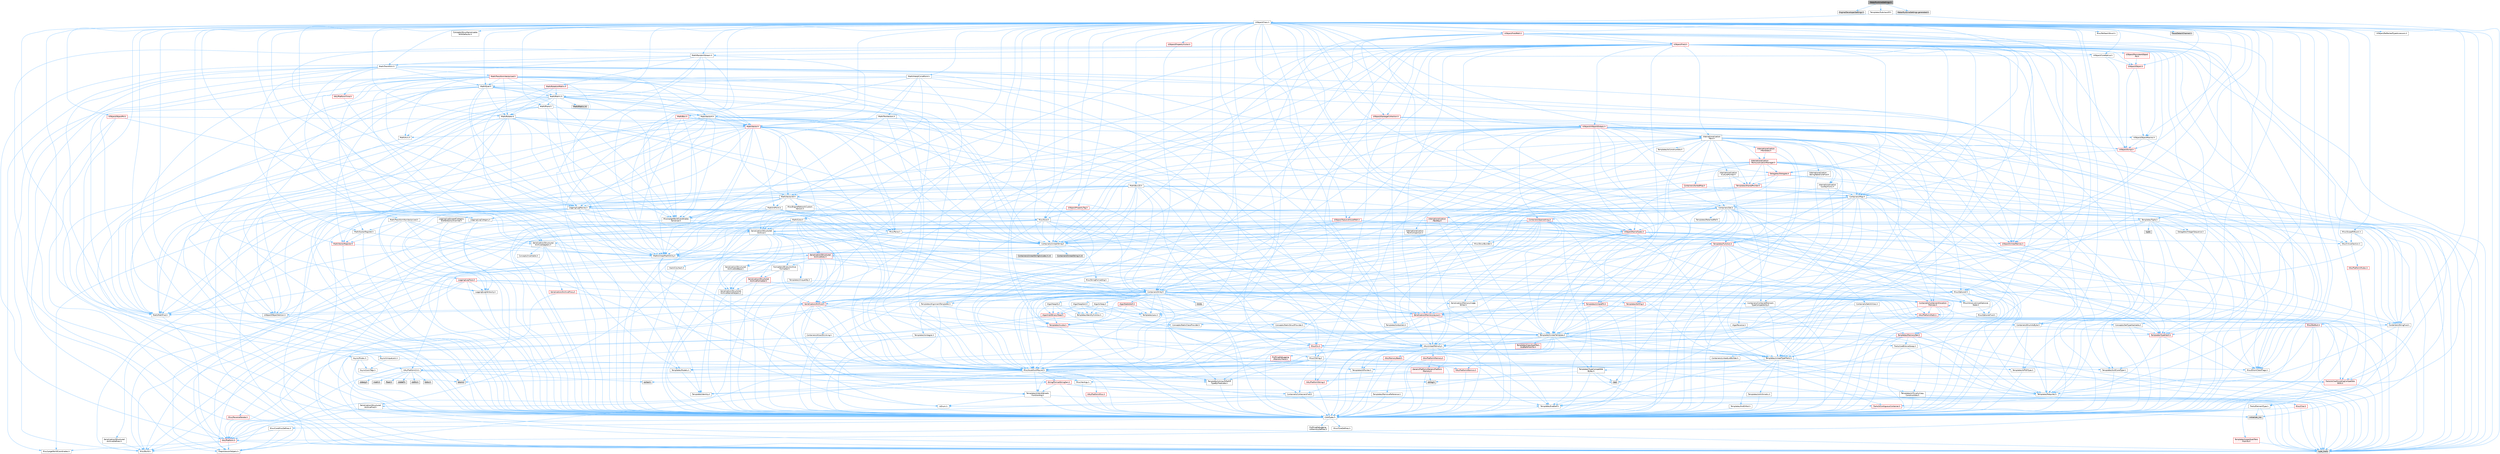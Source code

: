 digraph "WaterRuntimeSettings.h"
{
 // INTERACTIVE_SVG=YES
 // LATEX_PDF_SIZE
  bgcolor="transparent";
  edge [fontname=Helvetica,fontsize=10,labelfontname=Helvetica,labelfontsize=10];
  node [fontname=Helvetica,fontsize=10,shape=box,height=0.2,width=0.4];
  Node1 [id="Node000001",label="WaterRuntimeSettings.h",height=0.2,width=0.4,color="gray40", fillcolor="grey60", style="filled", fontcolor="black",tooltip=" "];
  Node1 -> Node2 [id="edge1_Node000001_Node000002",color="steelblue1",style="solid",tooltip=" "];
  Node2 [id="Node000002",label="Engine/DeveloperSettings.h",height=0.2,width=0.4,color="grey60", fillcolor="#E0E0E0", style="filled",tooltip=" "];
  Node1 -> Node3 [id="edge2_Node000001_Node000003",color="steelblue1",style="solid",tooltip=" "];
  Node3 [id="Node000003",label="Templates/SubclassOf.h",height=0.2,width=0.4,color="grey40", fillcolor="white", style="filled",URL="$d5/db4/SubclassOf_8h.html",tooltip=" "];
  Node3 -> Node4 [id="edge3_Node000003_Node000004",color="steelblue1",style="solid",tooltip=" "];
  Node4 [id="Node000004",label="UObject/Class.h",height=0.2,width=0.4,color="grey40", fillcolor="white", style="filled",URL="$d4/d05/Class_8h.html",tooltip=" "];
  Node4 -> Node5 [id="edge4_Node000004_Node000005",color="steelblue1",style="solid",tooltip=" "];
  Node5 [id="Node000005",label="Concepts/GetTypeHashable.h",height=0.2,width=0.4,color="grey40", fillcolor="white", style="filled",URL="$d3/da2/GetTypeHashable_8h.html",tooltip=" "];
  Node5 -> Node6 [id="edge5_Node000005_Node000006",color="steelblue1",style="solid",tooltip=" "];
  Node6 [id="Node000006",label="CoreTypes.h",height=0.2,width=0.4,color="grey40", fillcolor="white", style="filled",URL="$dc/dec/CoreTypes_8h.html",tooltip=" "];
  Node6 -> Node7 [id="edge6_Node000006_Node000007",color="steelblue1",style="solid",tooltip=" "];
  Node7 [id="Node000007",label="HAL/Platform.h",height=0.2,width=0.4,color="red", fillcolor="#FFF0F0", style="filled",URL="$d9/dd0/Platform_8h.html",tooltip=" "];
  Node7 -> Node8 [id="edge7_Node000007_Node000008",color="steelblue1",style="solid",tooltip=" "];
  Node8 [id="Node000008",label="Misc/Build.h",height=0.2,width=0.4,color="grey40", fillcolor="white", style="filled",URL="$d3/dbb/Build_8h.html",tooltip=" "];
  Node7 -> Node9 [id="edge8_Node000007_Node000009",color="steelblue1",style="solid",tooltip=" "];
  Node9 [id="Node000009",label="Misc/LargeWorldCoordinates.h",height=0.2,width=0.4,color="grey40", fillcolor="white", style="filled",URL="$d2/dcb/LargeWorldCoordinates_8h.html",tooltip=" "];
  Node7 -> Node10 [id="edge9_Node000007_Node000010",color="steelblue1",style="solid",tooltip=" "];
  Node10 [id="Node000010",label="type_traits",height=0.2,width=0.4,color="grey60", fillcolor="#E0E0E0", style="filled",tooltip=" "];
  Node7 -> Node11 [id="edge10_Node000007_Node000011",color="steelblue1",style="solid",tooltip=" "];
  Node11 [id="Node000011",label="PreprocessorHelpers.h",height=0.2,width=0.4,color="grey40", fillcolor="white", style="filled",URL="$db/ddb/PreprocessorHelpers_8h.html",tooltip=" "];
  Node6 -> Node17 [id="edge11_Node000006_Node000017",color="steelblue1",style="solid",tooltip=" "];
  Node17 [id="Node000017",label="ProfilingDebugging\l/UMemoryDefines.h",height=0.2,width=0.4,color="grey40", fillcolor="white", style="filled",URL="$d2/da2/UMemoryDefines_8h.html",tooltip=" "];
  Node6 -> Node18 [id="edge12_Node000006_Node000018",color="steelblue1",style="solid",tooltip=" "];
  Node18 [id="Node000018",label="Misc/CoreMiscDefines.h",height=0.2,width=0.4,color="grey40", fillcolor="white", style="filled",URL="$da/d38/CoreMiscDefines_8h.html",tooltip=" "];
  Node18 -> Node7 [id="edge13_Node000018_Node000007",color="steelblue1",style="solid",tooltip=" "];
  Node18 -> Node11 [id="edge14_Node000018_Node000011",color="steelblue1",style="solid",tooltip=" "];
  Node6 -> Node19 [id="edge15_Node000006_Node000019",color="steelblue1",style="solid",tooltip=" "];
  Node19 [id="Node000019",label="Misc/CoreDefines.h",height=0.2,width=0.4,color="grey40", fillcolor="white", style="filled",URL="$d3/dd2/CoreDefines_8h.html",tooltip=" "];
  Node5 -> Node20 [id="edge16_Node000005_Node000020",color="steelblue1",style="solid",tooltip=" "];
  Node20 [id="Node000020",label="Templates/TypeHash.h",height=0.2,width=0.4,color="red", fillcolor="#FFF0F0", style="filled",URL="$d1/d62/TypeHash_8h.html",tooltip=" "];
  Node20 -> Node6 [id="edge17_Node000020_Node000006",color="steelblue1",style="solid",tooltip=" "];
  Node20 -> Node21 [id="edge18_Node000020_Node000021",color="steelblue1",style="solid",tooltip=" "];
  Node21 [id="Node000021",label="Templates/Requires.h",height=0.2,width=0.4,color="grey40", fillcolor="white", style="filled",URL="$dc/d96/Requires_8h.html",tooltip=" "];
  Node21 -> Node22 [id="edge19_Node000021_Node000022",color="steelblue1",style="solid",tooltip=" "];
  Node22 [id="Node000022",label="Templates/EnableIf.h",height=0.2,width=0.4,color="grey40", fillcolor="white", style="filled",URL="$d7/d60/EnableIf_8h.html",tooltip=" "];
  Node22 -> Node6 [id="edge20_Node000022_Node000006",color="steelblue1",style="solid",tooltip=" "];
  Node21 -> Node10 [id="edge21_Node000021_Node000010",color="steelblue1",style="solid",tooltip=" "];
  Node20 -> Node23 [id="edge22_Node000020_Node000023",color="steelblue1",style="solid",tooltip=" "];
  Node23 [id="Node000023",label="Misc/Crc.h",height=0.2,width=0.4,color="red", fillcolor="#FFF0F0", style="filled",URL="$d4/dd2/Crc_8h.html",tooltip=" "];
  Node23 -> Node6 [id="edge23_Node000023_Node000006",color="steelblue1",style="solid",tooltip=" "];
  Node23 -> Node24 [id="edge24_Node000023_Node000024",color="steelblue1",style="solid",tooltip=" "];
  Node24 [id="Node000024",label="HAL/PlatformString.h",height=0.2,width=0.4,color="red", fillcolor="#FFF0F0", style="filled",URL="$db/db5/PlatformString_8h.html",tooltip=" "];
  Node24 -> Node6 [id="edge25_Node000024_Node000006",color="steelblue1",style="solid",tooltip=" "];
  Node23 -> Node26 [id="edge26_Node000023_Node000026",color="steelblue1",style="solid",tooltip=" "];
  Node26 [id="Node000026",label="Misc/AssertionMacros.h",height=0.2,width=0.4,color="grey40", fillcolor="white", style="filled",URL="$d0/dfa/AssertionMacros_8h.html",tooltip=" "];
  Node26 -> Node6 [id="edge27_Node000026_Node000006",color="steelblue1",style="solid",tooltip=" "];
  Node26 -> Node7 [id="edge28_Node000026_Node000007",color="steelblue1",style="solid",tooltip=" "];
  Node26 -> Node27 [id="edge29_Node000026_Node000027",color="steelblue1",style="solid",tooltip=" "];
  Node27 [id="Node000027",label="HAL/PlatformMisc.h",height=0.2,width=0.4,color="red", fillcolor="#FFF0F0", style="filled",URL="$d0/df5/PlatformMisc_8h.html",tooltip=" "];
  Node27 -> Node6 [id="edge30_Node000027_Node000006",color="steelblue1",style="solid",tooltip=" "];
  Node26 -> Node11 [id="edge31_Node000026_Node000011",color="steelblue1",style="solid",tooltip=" "];
  Node26 -> Node22 [id="edge32_Node000026_Node000022",color="steelblue1",style="solid",tooltip=" "];
  Node26 -> Node63 [id="edge33_Node000026_Node000063",color="steelblue1",style="solid",tooltip=" "];
  Node63 [id="Node000063",label="Templates/IsArrayOrRefOf\lTypeByPredicate.h",height=0.2,width=0.4,color="grey40", fillcolor="white", style="filled",URL="$d6/da1/IsArrayOrRefOfTypeByPredicate_8h.html",tooltip=" "];
  Node63 -> Node6 [id="edge34_Node000063_Node000006",color="steelblue1",style="solid",tooltip=" "];
  Node26 -> Node64 [id="edge35_Node000026_Node000064",color="steelblue1",style="solid",tooltip=" "];
  Node64 [id="Node000064",label="Templates/IsValidVariadic\lFunctionArg.h",height=0.2,width=0.4,color="grey40", fillcolor="white", style="filled",URL="$d0/dc8/IsValidVariadicFunctionArg_8h.html",tooltip=" "];
  Node64 -> Node6 [id="edge36_Node000064_Node000006",color="steelblue1",style="solid",tooltip=" "];
  Node64 -> Node65 [id="edge37_Node000064_Node000065",color="steelblue1",style="solid",tooltip=" "];
  Node65 [id="Node000065",label="IsEnum.h",height=0.2,width=0.4,color="grey40", fillcolor="white", style="filled",URL="$d4/de5/IsEnum_8h.html",tooltip=" "];
  Node64 -> Node10 [id="edge38_Node000064_Node000010",color="steelblue1",style="solid",tooltip=" "];
  Node26 -> Node66 [id="edge39_Node000026_Node000066",color="steelblue1",style="solid",tooltip=" "];
  Node66 [id="Node000066",label="Traits/IsCharEncodingCompatible\lWith.h",height=0.2,width=0.4,color="red", fillcolor="#FFF0F0", style="filled",URL="$df/dd1/IsCharEncodingCompatibleWith_8h.html",tooltip=" "];
  Node66 -> Node10 [id="edge40_Node000066_Node000010",color="steelblue1",style="solid",tooltip=" "];
  Node26 -> Node68 [id="edge41_Node000026_Node000068",color="steelblue1",style="solid",tooltip=" "];
  Node68 [id="Node000068",label="Misc/VarArgs.h",height=0.2,width=0.4,color="grey40", fillcolor="white", style="filled",URL="$d5/d6f/VarArgs_8h.html",tooltip=" "];
  Node68 -> Node6 [id="edge42_Node000068_Node000006",color="steelblue1",style="solid",tooltip=" "];
  Node26 -> Node69 [id="edge43_Node000026_Node000069",color="steelblue1",style="solid",tooltip=" "];
  Node69 [id="Node000069",label="String/FormatStringSan.h",height=0.2,width=0.4,color="red", fillcolor="#FFF0F0", style="filled",URL="$d3/d8b/FormatStringSan_8h.html",tooltip=" "];
  Node69 -> Node10 [id="edge44_Node000069_Node000010",color="steelblue1",style="solid",tooltip=" "];
  Node69 -> Node6 [id="edge45_Node000069_Node000006",color="steelblue1",style="solid",tooltip=" "];
  Node69 -> Node21 [id="edge46_Node000069_Node000021",color="steelblue1",style="solid",tooltip=" "];
  Node69 -> Node70 [id="edge47_Node000069_Node000070",color="steelblue1",style="solid",tooltip=" "];
  Node70 [id="Node000070",label="Templates/Identity.h",height=0.2,width=0.4,color="grey40", fillcolor="white", style="filled",URL="$d0/dd5/Identity_8h.html",tooltip=" "];
  Node69 -> Node64 [id="edge48_Node000069_Node000064",color="steelblue1",style="solid",tooltip=" "];
  Node69 -> Node35 [id="edge49_Node000069_Node000035",color="steelblue1",style="solid",tooltip=" "];
  Node35 [id="Node000035",label="Containers/ContainersFwd.h",height=0.2,width=0.4,color="grey40", fillcolor="white", style="filled",URL="$d4/d0a/ContainersFwd_8h.html",tooltip=" "];
  Node35 -> Node7 [id="edge50_Node000035_Node000007",color="steelblue1",style="solid",tooltip=" "];
  Node35 -> Node6 [id="edge51_Node000035_Node000006",color="steelblue1",style="solid",tooltip=" "];
  Node35 -> Node32 [id="edge52_Node000035_Node000032",color="steelblue1",style="solid",tooltip=" "];
  Node32 [id="Node000032",label="Traits/IsContiguousContainer.h",height=0.2,width=0.4,color="red", fillcolor="#FFF0F0", style="filled",URL="$d5/d3c/IsContiguousContainer_8h.html",tooltip=" "];
  Node32 -> Node6 [id="edge53_Node000032_Node000006",color="steelblue1",style="solid",tooltip=" "];
  Node32 -> Node31 [id="edge54_Node000032_Node000031",color="steelblue1",style="solid",tooltip=" "];
  Node31 [id="Node000031",label="initializer_list",height=0.2,width=0.4,color="grey60", fillcolor="#E0E0E0", style="filled",tooltip=" "];
  Node26 -> Node74 [id="edge55_Node000026_Node000074",color="steelblue1",style="solid",tooltip=" "];
  Node74 [id="Node000074",label="atomic",height=0.2,width=0.4,color="grey60", fillcolor="#E0E0E0", style="filled",tooltip=" "];
  Node23 -> Node75 [id="edge56_Node000023_Node000075",color="steelblue1",style="solid",tooltip=" "];
  Node75 [id="Node000075",label="Misc/CString.h",height=0.2,width=0.4,color="grey40", fillcolor="white", style="filled",URL="$d2/d49/CString_8h.html",tooltip=" "];
  Node75 -> Node6 [id="edge57_Node000075_Node000006",color="steelblue1",style="solid",tooltip=" "];
  Node75 -> Node39 [id="edge58_Node000075_Node000039",color="steelblue1",style="solid",tooltip=" "];
  Node39 [id="Node000039",label="HAL/PlatformCrt.h",height=0.2,width=0.4,color="grey40", fillcolor="white", style="filled",URL="$d8/d75/PlatformCrt_8h.html",tooltip=" "];
  Node39 -> Node40 [id="edge59_Node000039_Node000040",color="steelblue1",style="solid",tooltip=" "];
  Node40 [id="Node000040",label="new",height=0.2,width=0.4,color="grey60", fillcolor="#E0E0E0", style="filled",tooltip=" "];
  Node39 -> Node41 [id="edge60_Node000039_Node000041",color="steelblue1",style="solid",tooltip=" "];
  Node41 [id="Node000041",label="wchar.h",height=0.2,width=0.4,color="grey60", fillcolor="#E0E0E0", style="filled",tooltip=" "];
  Node39 -> Node42 [id="edge61_Node000039_Node000042",color="steelblue1",style="solid",tooltip=" "];
  Node42 [id="Node000042",label="stddef.h",height=0.2,width=0.4,color="grey60", fillcolor="#E0E0E0", style="filled",tooltip=" "];
  Node39 -> Node43 [id="edge62_Node000039_Node000043",color="steelblue1",style="solid",tooltip=" "];
  Node43 [id="Node000043",label="stdlib.h",height=0.2,width=0.4,color="grey60", fillcolor="#E0E0E0", style="filled",tooltip=" "];
  Node39 -> Node44 [id="edge63_Node000039_Node000044",color="steelblue1",style="solid",tooltip=" "];
  Node44 [id="Node000044",label="stdio.h",height=0.2,width=0.4,color="grey60", fillcolor="#E0E0E0", style="filled",tooltip=" "];
  Node39 -> Node45 [id="edge64_Node000039_Node000045",color="steelblue1",style="solid",tooltip=" "];
  Node45 [id="Node000045",label="stdarg.h",height=0.2,width=0.4,color="grey60", fillcolor="#E0E0E0", style="filled",tooltip=" "];
  Node39 -> Node46 [id="edge65_Node000039_Node000046",color="steelblue1",style="solid",tooltip=" "];
  Node46 [id="Node000046",label="math.h",height=0.2,width=0.4,color="grey60", fillcolor="#E0E0E0", style="filled",tooltip=" "];
  Node39 -> Node47 [id="edge66_Node000039_Node000047",color="steelblue1",style="solid",tooltip=" "];
  Node47 [id="Node000047",label="float.h",height=0.2,width=0.4,color="grey60", fillcolor="#E0E0E0", style="filled",tooltip=" "];
  Node39 -> Node48 [id="edge67_Node000039_Node000048",color="steelblue1",style="solid",tooltip=" "];
  Node48 [id="Node000048",label="string.h",height=0.2,width=0.4,color="grey60", fillcolor="#E0E0E0", style="filled",tooltip=" "];
  Node75 -> Node24 [id="edge68_Node000075_Node000024",color="steelblue1",style="solid",tooltip=" "];
  Node75 -> Node26 [id="edge69_Node000075_Node000026",color="steelblue1",style="solid",tooltip=" "];
  Node75 -> Node76 [id="edge70_Node000075_Node000076",color="steelblue1",style="solid",tooltip=" "];
  Node76 [id="Node000076",label="Misc/Char.h",height=0.2,width=0.4,color="red", fillcolor="#FFF0F0", style="filled",URL="$d0/d58/Char_8h.html",tooltip=" "];
  Node76 -> Node6 [id="edge71_Node000076_Node000006",color="steelblue1",style="solid",tooltip=" "];
  Node76 -> Node10 [id="edge72_Node000076_Node000010",color="steelblue1",style="solid",tooltip=" "];
  Node75 -> Node68 [id="edge73_Node000075_Node000068",color="steelblue1",style="solid",tooltip=" "];
  Node75 -> Node63 [id="edge74_Node000075_Node000063",color="steelblue1",style="solid",tooltip=" "];
  Node75 -> Node64 [id="edge75_Node000075_Node000064",color="steelblue1",style="solid",tooltip=" "];
  Node75 -> Node66 [id="edge76_Node000075_Node000066",color="steelblue1",style="solid",tooltip=" "];
  Node23 -> Node76 [id="edge77_Node000023_Node000076",color="steelblue1",style="solid",tooltip=" "];
  Node23 -> Node80 [id="edge78_Node000023_Node000080",color="steelblue1",style="solid",tooltip=" "];
  Node80 [id="Node000080",label="Templates/UnrealTypeTraits.h",height=0.2,width=0.4,color="grey40", fillcolor="white", style="filled",URL="$d2/d2d/UnrealTypeTraits_8h.html",tooltip=" "];
  Node80 -> Node6 [id="edge79_Node000080_Node000006",color="steelblue1",style="solid",tooltip=" "];
  Node80 -> Node81 [id="edge80_Node000080_Node000081",color="steelblue1",style="solid",tooltip=" "];
  Node81 [id="Node000081",label="Templates/IsPointer.h",height=0.2,width=0.4,color="grey40", fillcolor="white", style="filled",URL="$d7/d05/IsPointer_8h.html",tooltip=" "];
  Node81 -> Node6 [id="edge81_Node000081_Node000006",color="steelblue1",style="solid",tooltip=" "];
  Node80 -> Node26 [id="edge82_Node000080_Node000026",color="steelblue1",style="solid",tooltip=" "];
  Node80 -> Node82 [id="edge83_Node000080_Node000082",color="steelblue1",style="solid",tooltip=" "];
  Node82 [id="Node000082",label="Templates/AndOrNot.h",height=0.2,width=0.4,color="grey40", fillcolor="white", style="filled",URL="$db/d0a/AndOrNot_8h.html",tooltip=" "];
  Node82 -> Node6 [id="edge84_Node000082_Node000006",color="steelblue1",style="solid",tooltip=" "];
  Node80 -> Node22 [id="edge85_Node000080_Node000022",color="steelblue1",style="solid",tooltip=" "];
  Node80 -> Node83 [id="edge86_Node000080_Node000083",color="steelblue1",style="solid",tooltip=" "];
  Node83 [id="Node000083",label="Templates/IsArithmetic.h",height=0.2,width=0.4,color="grey40", fillcolor="white", style="filled",URL="$d2/d5d/IsArithmetic_8h.html",tooltip=" "];
  Node83 -> Node6 [id="edge87_Node000083_Node000006",color="steelblue1",style="solid",tooltip=" "];
  Node80 -> Node65 [id="edge88_Node000080_Node000065",color="steelblue1",style="solid",tooltip=" "];
  Node80 -> Node84 [id="edge89_Node000080_Node000084",color="steelblue1",style="solid",tooltip=" "];
  Node84 [id="Node000084",label="Templates/Models.h",height=0.2,width=0.4,color="grey40", fillcolor="white", style="filled",URL="$d3/d0c/Models_8h.html",tooltip=" "];
  Node84 -> Node70 [id="edge90_Node000084_Node000070",color="steelblue1",style="solid",tooltip=" "];
  Node80 -> Node85 [id="edge91_Node000080_Node000085",color="steelblue1",style="solid",tooltip=" "];
  Node85 [id="Node000085",label="Templates/IsPODType.h",height=0.2,width=0.4,color="grey40", fillcolor="white", style="filled",URL="$d7/db1/IsPODType_8h.html",tooltip=" "];
  Node85 -> Node6 [id="edge92_Node000085_Node000006",color="steelblue1",style="solid",tooltip=" "];
  Node80 -> Node86 [id="edge93_Node000080_Node000086",color="steelblue1",style="solid",tooltip=" "];
  Node86 [id="Node000086",label="Templates/IsUECoreType.h",height=0.2,width=0.4,color="grey40", fillcolor="white", style="filled",URL="$d1/db8/IsUECoreType_8h.html",tooltip=" "];
  Node86 -> Node6 [id="edge94_Node000086_Node000006",color="steelblue1",style="solid",tooltip=" "];
  Node86 -> Node10 [id="edge95_Node000086_Node000010",color="steelblue1",style="solid",tooltip=" "];
  Node80 -> Node87 [id="edge96_Node000080_Node000087",color="steelblue1",style="solid",tooltip=" "];
  Node87 [id="Node000087",label="Templates/IsTriviallyCopy\lConstructible.h",height=0.2,width=0.4,color="grey40", fillcolor="white", style="filled",URL="$d3/d78/IsTriviallyCopyConstructible_8h.html",tooltip=" "];
  Node87 -> Node6 [id="edge97_Node000087_Node000006",color="steelblue1",style="solid",tooltip=" "];
  Node87 -> Node10 [id="edge98_Node000087_Node000010",color="steelblue1",style="solid",tooltip=" "];
  Node20 -> Node10 [id="edge99_Node000020_Node000010",color="steelblue1",style="solid",tooltip=" "];
  Node4 -> Node89 [id="edge100_Node000004_Node000089",color="steelblue1",style="solid",tooltip=" "];
  Node89 [id="Node000089",label="Concepts/StaticClassProvider.h",height=0.2,width=0.4,color="grey40", fillcolor="white", style="filled",URL="$dd/d83/StaticClassProvider_8h.html",tooltip=" "];
  Node4 -> Node90 [id="edge101_Node000004_Node000090",color="steelblue1",style="solid",tooltip=" "];
  Node90 [id="Node000090",label="Concepts/StaticStructProvider.h",height=0.2,width=0.4,color="grey40", fillcolor="white", style="filled",URL="$d5/d77/StaticStructProvider_8h.html",tooltip=" "];
  Node4 -> Node91 [id="edge102_Node000004_Node000091",color="steelblue1",style="solid",tooltip=" "];
  Node91 [id="Node000091",label="Concepts/StructSerializable\lWithDefaults.h",height=0.2,width=0.4,color="grey40", fillcolor="white", style="filled",URL="$d5/ddc/StructSerializableWithDefaults_8h.html",tooltip=" "];
  Node4 -> Node92 [id="edge103_Node000004_Node000092",color="steelblue1",style="solid",tooltip=" "];
  Node92 [id="Node000092",label="Containers/Array.h",height=0.2,width=0.4,color="grey40", fillcolor="white", style="filled",URL="$df/dd0/Array_8h.html",tooltip=" "];
  Node92 -> Node6 [id="edge104_Node000092_Node000006",color="steelblue1",style="solid",tooltip=" "];
  Node92 -> Node26 [id="edge105_Node000092_Node000026",color="steelblue1",style="solid",tooltip=" "];
  Node92 -> Node93 [id="edge106_Node000092_Node000093",color="steelblue1",style="solid",tooltip=" "];
  Node93 [id="Node000093",label="Misc/IntrusiveUnsetOptional\lState.h",height=0.2,width=0.4,color="grey40", fillcolor="white", style="filled",URL="$d2/d0a/IntrusiveUnsetOptionalState_8h.html",tooltip=" "];
  Node93 -> Node94 [id="edge107_Node000093_Node000094",color="steelblue1",style="solid",tooltip=" "];
  Node94 [id="Node000094",label="Misc/OptionalFwd.h",height=0.2,width=0.4,color="grey40", fillcolor="white", style="filled",URL="$dc/d50/OptionalFwd_8h.html",tooltip=" "];
  Node92 -> Node95 [id="edge108_Node000092_Node000095",color="steelblue1",style="solid",tooltip=" "];
  Node95 [id="Node000095",label="Misc/ReverseIterate.h",height=0.2,width=0.4,color="red", fillcolor="#FFF0F0", style="filled",URL="$db/de3/ReverseIterate_8h.html",tooltip=" "];
  Node95 -> Node7 [id="edge109_Node000095_Node000007",color="steelblue1",style="solid",tooltip=" "];
  Node92 -> Node97 [id="edge110_Node000092_Node000097",color="steelblue1",style="solid",tooltip=" "];
  Node97 [id="Node000097",label="HAL/UnrealMemory.h",height=0.2,width=0.4,color="grey40", fillcolor="white", style="filled",URL="$d9/d96/UnrealMemory_8h.html",tooltip=" "];
  Node97 -> Node6 [id="edge111_Node000097_Node000006",color="steelblue1",style="solid",tooltip=" "];
  Node97 -> Node98 [id="edge112_Node000097_Node000098",color="steelblue1",style="solid",tooltip=" "];
  Node98 [id="Node000098",label="GenericPlatform/GenericPlatform\lMemory.h",height=0.2,width=0.4,color="red", fillcolor="#FFF0F0", style="filled",URL="$dd/d22/GenericPlatformMemory_8h.html",tooltip=" "];
  Node98 -> Node6 [id="edge113_Node000098_Node000006",color="steelblue1",style="solid",tooltip=" "];
  Node98 -> Node24 [id="edge114_Node000098_Node000024",color="steelblue1",style="solid",tooltip=" "];
  Node98 -> Node48 [id="edge115_Node000098_Node000048",color="steelblue1",style="solid",tooltip=" "];
  Node98 -> Node41 [id="edge116_Node000098_Node000041",color="steelblue1",style="solid",tooltip=" "];
  Node97 -> Node99 [id="edge117_Node000097_Node000099",color="steelblue1",style="solid",tooltip=" "];
  Node99 [id="Node000099",label="HAL/MemoryBase.h",height=0.2,width=0.4,color="red", fillcolor="#FFF0F0", style="filled",URL="$d6/d9f/MemoryBase_8h.html",tooltip=" "];
  Node99 -> Node6 [id="edge118_Node000099_Node000006",color="steelblue1",style="solid",tooltip=" "];
  Node99 -> Node56 [id="edge119_Node000099_Node000056",color="steelblue1",style="solid",tooltip=" "];
  Node56 [id="Node000056",label="HAL/PlatformAtomics.h",height=0.2,width=0.4,color="red", fillcolor="#FFF0F0", style="filled",URL="$d3/d36/PlatformAtomics_8h.html",tooltip=" "];
  Node56 -> Node6 [id="edge120_Node000056_Node000006",color="steelblue1",style="solid",tooltip=" "];
  Node99 -> Node39 [id="edge121_Node000099_Node000039",color="steelblue1",style="solid",tooltip=" "];
  Node97 -> Node109 [id="edge122_Node000097_Node000109",color="steelblue1",style="solid",tooltip=" "];
  Node109 [id="Node000109",label="HAL/PlatformMemory.h",height=0.2,width=0.4,color="red", fillcolor="#FFF0F0", style="filled",URL="$de/d68/PlatformMemory_8h.html",tooltip=" "];
  Node109 -> Node6 [id="edge123_Node000109_Node000006",color="steelblue1",style="solid",tooltip=" "];
  Node109 -> Node98 [id="edge124_Node000109_Node000098",color="steelblue1",style="solid",tooltip=" "];
  Node97 -> Node111 [id="edge125_Node000097_Node000111",color="steelblue1",style="solid",tooltip=" "];
  Node111 [id="Node000111",label="ProfilingDebugging\l/MemoryTrace.h",height=0.2,width=0.4,color="red", fillcolor="#FFF0F0", style="filled",URL="$da/dd7/MemoryTrace_8h.html",tooltip=" "];
  Node111 -> Node7 [id="edge126_Node000111_Node000007",color="steelblue1",style="solid",tooltip=" "];
  Node111 -> Node51 [id="edge127_Node000111_Node000051",color="steelblue1",style="solid",tooltip=" "];
  Node51 [id="Node000051",label="Misc/EnumClassFlags.h",height=0.2,width=0.4,color="grey40", fillcolor="white", style="filled",URL="$d8/de7/EnumClassFlags_8h.html",tooltip=" "];
  Node97 -> Node81 [id="edge128_Node000097_Node000081",color="steelblue1",style="solid",tooltip=" "];
  Node92 -> Node80 [id="edge129_Node000092_Node000080",color="steelblue1",style="solid",tooltip=" "];
  Node92 -> Node112 [id="edge130_Node000092_Node000112",color="steelblue1",style="solid",tooltip=" "];
  Node112 [id="Node000112",label="Templates/UnrealTemplate.h",height=0.2,width=0.4,color="grey40", fillcolor="white", style="filled",URL="$d4/d24/UnrealTemplate_8h.html",tooltip=" "];
  Node112 -> Node6 [id="edge131_Node000112_Node000006",color="steelblue1",style="solid",tooltip=" "];
  Node112 -> Node81 [id="edge132_Node000112_Node000081",color="steelblue1",style="solid",tooltip=" "];
  Node112 -> Node97 [id="edge133_Node000112_Node000097",color="steelblue1",style="solid",tooltip=" "];
  Node112 -> Node113 [id="edge134_Node000112_Node000113",color="steelblue1",style="solid",tooltip=" "];
  Node113 [id="Node000113",label="Templates/CopyQualifiers\lAndRefsFromTo.h",height=0.2,width=0.4,color="red", fillcolor="#FFF0F0", style="filled",URL="$d3/db3/CopyQualifiersAndRefsFromTo_8h.html",tooltip=" "];
  Node112 -> Node80 [id="edge135_Node000112_Node000080",color="steelblue1",style="solid",tooltip=" "];
  Node112 -> Node115 [id="edge136_Node000112_Node000115",color="steelblue1",style="solid",tooltip=" "];
  Node115 [id="Node000115",label="Templates/RemoveReference.h",height=0.2,width=0.4,color="grey40", fillcolor="white", style="filled",URL="$da/dbe/RemoveReference_8h.html",tooltip=" "];
  Node115 -> Node6 [id="edge137_Node000115_Node000006",color="steelblue1",style="solid",tooltip=" "];
  Node112 -> Node21 [id="edge138_Node000112_Node000021",color="steelblue1",style="solid",tooltip=" "];
  Node112 -> Node116 [id="edge139_Node000112_Node000116",color="steelblue1",style="solid",tooltip=" "];
  Node116 [id="Node000116",label="Templates/TypeCompatible\lBytes.h",height=0.2,width=0.4,color="grey40", fillcolor="white", style="filled",URL="$df/d0a/TypeCompatibleBytes_8h.html",tooltip=" "];
  Node116 -> Node6 [id="edge140_Node000116_Node000006",color="steelblue1",style="solid",tooltip=" "];
  Node116 -> Node48 [id="edge141_Node000116_Node000048",color="steelblue1",style="solid",tooltip=" "];
  Node116 -> Node40 [id="edge142_Node000116_Node000040",color="steelblue1",style="solid",tooltip=" "];
  Node116 -> Node10 [id="edge143_Node000116_Node000010",color="steelblue1",style="solid",tooltip=" "];
  Node112 -> Node70 [id="edge144_Node000112_Node000070",color="steelblue1",style="solid",tooltip=" "];
  Node112 -> Node32 [id="edge145_Node000112_Node000032",color="steelblue1",style="solid",tooltip=" "];
  Node112 -> Node117 [id="edge146_Node000112_Node000117",color="steelblue1",style="solid",tooltip=" "];
  Node117 [id="Node000117",label="Traits/UseBitwiseSwap.h",height=0.2,width=0.4,color="grey40", fillcolor="white", style="filled",URL="$db/df3/UseBitwiseSwap_8h.html",tooltip=" "];
  Node117 -> Node6 [id="edge147_Node000117_Node000006",color="steelblue1",style="solid",tooltip=" "];
  Node117 -> Node10 [id="edge148_Node000117_Node000010",color="steelblue1",style="solid",tooltip=" "];
  Node112 -> Node10 [id="edge149_Node000112_Node000010",color="steelblue1",style="solid",tooltip=" "];
  Node92 -> Node118 [id="edge150_Node000092_Node000118",color="steelblue1",style="solid",tooltip=" "];
  Node118 [id="Node000118",label="Containers/AllowShrinking.h",height=0.2,width=0.4,color="grey40", fillcolor="white", style="filled",URL="$d7/d1a/AllowShrinking_8h.html",tooltip=" "];
  Node118 -> Node6 [id="edge151_Node000118_Node000006",color="steelblue1",style="solid",tooltip=" "];
  Node92 -> Node119 [id="edge152_Node000092_Node000119",color="steelblue1",style="solid",tooltip=" "];
  Node119 [id="Node000119",label="Containers/ContainerAllocation\lPolicies.h",height=0.2,width=0.4,color="red", fillcolor="#FFF0F0", style="filled",URL="$d7/dff/ContainerAllocationPolicies_8h.html",tooltip=" "];
  Node119 -> Node6 [id="edge153_Node000119_Node000006",color="steelblue1",style="solid",tooltip=" "];
  Node119 -> Node119 [id="edge154_Node000119_Node000119",color="steelblue1",style="solid",tooltip=" "];
  Node119 -> Node121 [id="edge155_Node000119_Node000121",color="steelblue1",style="solid",tooltip=" "];
  Node121 [id="Node000121",label="HAL/PlatformMath.h",height=0.2,width=0.4,color="red", fillcolor="#FFF0F0", style="filled",URL="$dc/d53/PlatformMath_8h.html",tooltip=" "];
  Node121 -> Node6 [id="edge156_Node000121_Node000006",color="steelblue1",style="solid",tooltip=" "];
  Node119 -> Node97 [id="edge157_Node000119_Node000097",color="steelblue1",style="solid",tooltip=" "];
  Node119 -> Node26 [id="edge158_Node000119_Node000026",color="steelblue1",style="solid",tooltip=" "];
  Node119 -> Node130 [id="edge159_Node000119_Node000130",color="steelblue1",style="solid",tooltip=" "];
  Node130 [id="Node000130",label="Templates/MemoryOps.h",height=0.2,width=0.4,color="red", fillcolor="#FFF0F0", style="filled",URL="$db/dea/MemoryOps_8h.html",tooltip=" "];
  Node130 -> Node6 [id="edge160_Node000130_Node000006",color="steelblue1",style="solid",tooltip=" "];
  Node130 -> Node97 [id="edge161_Node000130_Node000097",color="steelblue1",style="solid",tooltip=" "];
  Node130 -> Node87 [id="edge162_Node000130_Node000087",color="steelblue1",style="solid",tooltip=" "];
  Node130 -> Node21 [id="edge163_Node000130_Node000021",color="steelblue1",style="solid",tooltip=" "];
  Node130 -> Node80 [id="edge164_Node000130_Node000080",color="steelblue1",style="solid",tooltip=" "];
  Node130 -> Node117 [id="edge165_Node000130_Node000117",color="steelblue1",style="solid",tooltip=" "];
  Node130 -> Node40 [id="edge166_Node000130_Node000040",color="steelblue1",style="solid",tooltip=" "];
  Node130 -> Node10 [id="edge167_Node000130_Node000010",color="steelblue1",style="solid",tooltip=" "];
  Node119 -> Node116 [id="edge168_Node000119_Node000116",color="steelblue1",style="solid",tooltip=" "];
  Node119 -> Node10 [id="edge169_Node000119_Node000010",color="steelblue1",style="solid",tooltip=" "];
  Node92 -> Node131 [id="edge170_Node000092_Node000131",color="steelblue1",style="solid",tooltip=" "];
  Node131 [id="Node000131",label="Containers/ContainerElement\lTypeCompatibility.h",height=0.2,width=0.4,color="grey40", fillcolor="white", style="filled",URL="$df/ddf/ContainerElementTypeCompatibility_8h.html",tooltip=" "];
  Node131 -> Node6 [id="edge171_Node000131_Node000006",color="steelblue1",style="solid",tooltip=" "];
  Node131 -> Node80 [id="edge172_Node000131_Node000080",color="steelblue1",style="solid",tooltip=" "];
  Node92 -> Node132 [id="edge173_Node000092_Node000132",color="steelblue1",style="solid",tooltip=" "];
  Node132 [id="Node000132",label="Serialization/Archive.h",height=0.2,width=0.4,color="red", fillcolor="#FFF0F0", style="filled",URL="$d7/d3b/Archive_8h.html",tooltip=" "];
  Node132 -> Node6 [id="edge174_Node000132_Node000006",color="steelblue1",style="solid",tooltip=" "];
  Node132 -> Node36 [id="edge175_Node000132_Node000036",color="steelblue1",style="solid",tooltip=" "];
  Node36 [id="Node000036",label="Math/MathFwd.h",height=0.2,width=0.4,color="grey40", fillcolor="white", style="filled",URL="$d2/d10/MathFwd_8h.html",tooltip=" "];
  Node36 -> Node7 [id="edge176_Node000036_Node000007",color="steelblue1",style="solid",tooltip=" "];
  Node132 -> Node26 [id="edge177_Node000132_Node000026",color="steelblue1",style="solid",tooltip=" "];
  Node132 -> Node8 [id="edge178_Node000132_Node000008",color="steelblue1",style="solid",tooltip=" "];
  Node132 -> Node68 [id="edge179_Node000132_Node000068",color="steelblue1",style="solid",tooltip=" "];
  Node132 -> Node22 [id="edge180_Node000132_Node000022",color="steelblue1",style="solid",tooltip=" "];
  Node132 -> Node63 [id="edge181_Node000132_Node000063",color="steelblue1",style="solid",tooltip=" "];
  Node132 -> Node64 [id="edge182_Node000132_Node000064",color="steelblue1",style="solid",tooltip=" "];
  Node132 -> Node112 [id="edge183_Node000132_Node000112",color="steelblue1",style="solid",tooltip=" "];
  Node132 -> Node66 [id="edge184_Node000132_Node000066",color="steelblue1",style="solid",tooltip=" "];
  Node132 -> Node141 [id="edge185_Node000132_Node000141",color="steelblue1",style="solid",tooltip=" "];
  Node141 [id="Node000141",label="UObject/ObjectVersion.h",height=0.2,width=0.4,color="grey40", fillcolor="white", style="filled",URL="$da/d63/ObjectVersion_8h.html",tooltip=" "];
  Node141 -> Node6 [id="edge186_Node000141_Node000006",color="steelblue1",style="solid",tooltip=" "];
  Node92 -> Node142 [id="edge187_Node000092_Node000142",color="steelblue1",style="solid",tooltip=" "];
  Node142 [id="Node000142",label="Serialization/MemoryImage\lWriter.h",height=0.2,width=0.4,color="grey40", fillcolor="white", style="filled",URL="$d0/d08/MemoryImageWriter_8h.html",tooltip=" "];
  Node142 -> Node6 [id="edge188_Node000142_Node000006",color="steelblue1",style="solid",tooltip=" "];
  Node142 -> Node143 [id="edge189_Node000142_Node000143",color="steelblue1",style="solid",tooltip=" "];
  Node143 [id="Node000143",label="Serialization/MemoryLayout.h",height=0.2,width=0.4,color="red", fillcolor="#FFF0F0", style="filled",URL="$d7/d66/MemoryLayout_8h.html",tooltip=" "];
  Node143 -> Node89 [id="edge190_Node000143_Node000089",color="steelblue1",style="solid",tooltip=" "];
  Node143 -> Node90 [id="edge191_Node000143_Node000090",color="steelblue1",style="solid",tooltip=" "];
  Node143 -> Node144 [id="edge192_Node000143_Node000144",color="steelblue1",style="solid",tooltip=" "];
  Node144 [id="Node000144",label="Containers/EnumAsByte.h",height=0.2,width=0.4,color="grey40", fillcolor="white", style="filled",URL="$d6/d9a/EnumAsByte_8h.html",tooltip=" "];
  Node144 -> Node6 [id="edge193_Node000144_Node000006",color="steelblue1",style="solid",tooltip=" "];
  Node144 -> Node85 [id="edge194_Node000144_Node000085",color="steelblue1",style="solid",tooltip=" "];
  Node144 -> Node20 [id="edge195_Node000144_Node000020",color="steelblue1",style="solid",tooltip=" "];
  Node143 -> Node29 [id="edge196_Node000143_Node000029",color="steelblue1",style="solid",tooltip=" "];
  Node29 [id="Node000029",label="Containers/StringFwd.h",height=0.2,width=0.4,color="grey40", fillcolor="white", style="filled",URL="$df/d37/StringFwd_8h.html",tooltip=" "];
  Node29 -> Node6 [id="edge197_Node000029_Node000006",color="steelblue1",style="solid",tooltip=" "];
  Node29 -> Node30 [id="edge198_Node000029_Node000030",color="steelblue1",style="solid",tooltip=" "];
  Node30 [id="Node000030",label="Traits/ElementType.h",height=0.2,width=0.4,color="grey40", fillcolor="white", style="filled",URL="$d5/d4f/ElementType_8h.html",tooltip=" "];
  Node30 -> Node7 [id="edge199_Node000030_Node000007",color="steelblue1",style="solid",tooltip=" "];
  Node30 -> Node31 [id="edge200_Node000030_Node000031",color="steelblue1",style="solid",tooltip=" "];
  Node30 -> Node10 [id="edge201_Node000030_Node000010",color="steelblue1",style="solid",tooltip=" "];
  Node29 -> Node32 [id="edge202_Node000029_Node000032",color="steelblue1",style="solid",tooltip=" "];
  Node143 -> Node97 [id="edge203_Node000143_Node000097",color="steelblue1",style="solid",tooltip=" "];
  Node143 -> Node22 [id="edge204_Node000143_Node000022",color="steelblue1",style="solid",tooltip=" "];
  Node143 -> Node146 [id="edge205_Node000143_Node000146",color="steelblue1",style="solid",tooltip=" "];
  Node146 [id="Node000146",label="Templates/IsAbstract.h",height=0.2,width=0.4,color="grey40", fillcolor="white", style="filled",URL="$d8/db7/IsAbstract_8h.html",tooltip=" "];
  Node143 -> Node84 [id="edge206_Node000143_Node000084",color="steelblue1",style="solid",tooltip=" "];
  Node143 -> Node112 [id="edge207_Node000143_Node000112",color="steelblue1",style="solid",tooltip=" "];
  Node92 -> Node147 [id="edge208_Node000092_Node000147",color="steelblue1",style="solid",tooltip=" "];
  Node147 [id="Node000147",label="Algo/Heapify.h",height=0.2,width=0.4,color="grey40", fillcolor="white", style="filled",URL="$d0/d2a/Heapify_8h.html",tooltip=" "];
  Node147 -> Node148 [id="edge209_Node000147_Node000148",color="steelblue1",style="solid",tooltip=" "];
  Node148 [id="Node000148",label="Algo/Impl/BinaryHeap.h",height=0.2,width=0.4,color="red", fillcolor="#FFF0F0", style="filled",URL="$d7/da3/Algo_2Impl_2BinaryHeap_8h.html",tooltip=" "];
  Node148 -> Node149 [id="edge210_Node000148_Node000149",color="steelblue1",style="solid",tooltip=" "];
  Node149 [id="Node000149",label="Templates/Invoke.h",height=0.2,width=0.4,color="red", fillcolor="#FFF0F0", style="filled",URL="$d7/deb/Invoke_8h.html",tooltip=" "];
  Node149 -> Node6 [id="edge211_Node000149_Node000006",color="steelblue1",style="solid",tooltip=" "];
  Node149 -> Node112 [id="edge212_Node000149_Node000112",color="steelblue1",style="solid",tooltip=" "];
  Node149 -> Node10 [id="edge213_Node000149_Node000010",color="steelblue1",style="solid",tooltip=" "];
  Node148 -> Node10 [id="edge214_Node000148_Node000010",color="steelblue1",style="solid",tooltip=" "];
  Node147 -> Node153 [id="edge215_Node000147_Node000153",color="steelblue1",style="solid",tooltip=" "];
  Node153 [id="Node000153",label="Templates/IdentityFunctor.h",height=0.2,width=0.4,color="grey40", fillcolor="white", style="filled",URL="$d7/d2e/IdentityFunctor_8h.html",tooltip=" "];
  Node153 -> Node7 [id="edge216_Node000153_Node000007",color="steelblue1",style="solid",tooltip=" "];
  Node147 -> Node149 [id="edge217_Node000147_Node000149",color="steelblue1",style="solid",tooltip=" "];
  Node147 -> Node154 [id="edge218_Node000147_Node000154",color="steelblue1",style="solid",tooltip=" "];
  Node154 [id="Node000154",label="Templates/Less.h",height=0.2,width=0.4,color="grey40", fillcolor="white", style="filled",URL="$de/dc8/Less_8h.html",tooltip=" "];
  Node154 -> Node6 [id="edge219_Node000154_Node000006",color="steelblue1",style="solid",tooltip=" "];
  Node154 -> Node112 [id="edge220_Node000154_Node000112",color="steelblue1",style="solid",tooltip=" "];
  Node147 -> Node112 [id="edge221_Node000147_Node000112",color="steelblue1",style="solid",tooltip=" "];
  Node92 -> Node155 [id="edge222_Node000092_Node000155",color="steelblue1",style="solid",tooltip=" "];
  Node155 [id="Node000155",label="Algo/HeapSort.h",height=0.2,width=0.4,color="grey40", fillcolor="white", style="filled",URL="$d3/d92/HeapSort_8h.html",tooltip=" "];
  Node155 -> Node148 [id="edge223_Node000155_Node000148",color="steelblue1",style="solid",tooltip=" "];
  Node155 -> Node153 [id="edge224_Node000155_Node000153",color="steelblue1",style="solid",tooltip=" "];
  Node155 -> Node154 [id="edge225_Node000155_Node000154",color="steelblue1",style="solid",tooltip=" "];
  Node155 -> Node112 [id="edge226_Node000155_Node000112",color="steelblue1",style="solid",tooltip=" "];
  Node92 -> Node156 [id="edge227_Node000092_Node000156",color="steelblue1",style="solid",tooltip=" "];
  Node156 [id="Node000156",label="Algo/IsHeap.h",height=0.2,width=0.4,color="grey40", fillcolor="white", style="filled",URL="$de/d32/IsHeap_8h.html",tooltip=" "];
  Node156 -> Node148 [id="edge228_Node000156_Node000148",color="steelblue1",style="solid",tooltip=" "];
  Node156 -> Node153 [id="edge229_Node000156_Node000153",color="steelblue1",style="solid",tooltip=" "];
  Node156 -> Node149 [id="edge230_Node000156_Node000149",color="steelblue1",style="solid",tooltip=" "];
  Node156 -> Node154 [id="edge231_Node000156_Node000154",color="steelblue1",style="solid",tooltip=" "];
  Node156 -> Node112 [id="edge232_Node000156_Node000112",color="steelblue1",style="solid",tooltip=" "];
  Node92 -> Node148 [id="edge233_Node000092_Node000148",color="steelblue1",style="solid",tooltip=" "];
  Node92 -> Node157 [id="edge234_Node000092_Node000157",color="steelblue1",style="solid",tooltip=" "];
  Node157 [id="Node000157",label="Algo/StableSort.h",height=0.2,width=0.4,color="red", fillcolor="#FFF0F0", style="filled",URL="$d7/d3c/StableSort_8h.html",tooltip=" "];
  Node157 -> Node153 [id="edge235_Node000157_Node000153",color="steelblue1",style="solid",tooltip=" "];
  Node157 -> Node149 [id="edge236_Node000157_Node000149",color="steelblue1",style="solid",tooltip=" "];
  Node157 -> Node154 [id="edge237_Node000157_Node000154",color="steelblue1",style="solid",tooltip=" "];
  Node157 -> Node112 [id="edge238_Node000157_Node000112",color="steelblue1",style="solid",tooltip=" "];
  Node92 -> Node5 [id="edge239_Node000092_Node000005",color="steelblue1",style="solid",tooltip=" "];
  Node92 -> Node153 [id="edge240_Node000092_Node000153",color="steelblue1",style="solid",tooltip=" "];
  Node92 -> Node149 [id="edge241_Node000092_Node000149",color="steelblue1",style="solid",tooltip=" "];
  Node92 -> Node154 [id="edge242_Node000092_Node000154",color="steelblue1",style="solid",tooltip=" "];
  Node92 -> Node160 [id="edge243_Node000092_Node000160",color="steelblue1",style="solid",tooltip=" "];
  Node160 [id="Node000160",label="Templates/LosesQualifiers\lFromTo.h",height=0.2,width=0.4,color="red", fillcolor="#FFF0F0", style="filled",URL="$d2/db3/LosesQualifiersFromTo_8h.html",tooltip=" "];
  Node160 -> Node10 [id="edge244_Node000160_Node000010",color="steelblue1",style="solid",tooltip=" "];
  Node92 -> Node21 [id="edge245_Node000092_Node000021",color="steelblue1",style="solid",tooltip=" "];
  Node92 -> Node161 [id="edge246_Node000092_Node000161",color="steelblue1",style="solid",tooltip=" "];
  Node161 [id="Node000161",label="Templates/Sorting.h",height=0.2,width=0.4,color="red", fillcolor="#FFF0F0", style="filled",URL="$d3/d9e/Sorting_8h.html",tooltip=" "];
  Node161 -> Node6 [id="edge247_Node000161_Node000006",color="steelblue1",style="solid",tooltip=" "];
  Node161 -> Node121 [id="edge248_Node000161_Node000121",color="steelblue1",style="solid",tooltip=" "];
  Node161 -> Node154 [id="edge249_Node000161_Node000154",color="steelblue1",style="solid",tooltip=" "];
  Node92 -> Node165 [id="edge250_Node000092_Node000165",color="steelblue1",style="solid",tooltip=" "];
  Node165 [id="Node000165",label="Templates/AlignmentTemplates.h",height=0.2,width=0.4,color="grey40", fillcolor="white", style="filled",URL="$dd/d32/AlignmentTemplates_8h.html",tooltip=" "];
  Node165 -> Node6 [id="edge251_Node000165_Node000006",color="steelblue1",style="solid",tooltip=" "];
  Node165 -> Node106 [id="edge252_Node000165_Node000106",color="steelblue1",style="solid",tooltip=" "];
  Node106 [id="Node000106",label="Templates/IsIntegral.h",height=0.2,width=0.4,color="grey40", fillcolor="white", style="filled",URL="$da/d64/IsIntegral_8h.html",tooltip=" "];
  Node106 -> Node6 [id="edge253_Node000106_Node000006",color="steelblue1",style="solid",tooltip=" "];
  Node165 -> Node81 [id="edge254_Node000165_Node000081",color="steelblue1",style="solid",tooltip=" "];
  Node92 -> Node30 [id="edge255_Node000092_Node000030",color="steelblue1",style="solid",tooltip=" "];
  Node92 -> Node127 [id="edge256_Node000092_Node000127",color="steelblue1",style="solid",tooltip=" "];
  Node127 [id="Node000127",label="limits",height=0.2,width=0.4,color="grey60", fillcolor="#E0E0E0", style="filled",tooltip=" "];
  Node92 -> Node10 [id="edge257_Node000092_Node000010",color="steelblue1",style="solid",tooltip=" "];
  Node4 -> Node144 [id="edge258_Node000004_Node000144",color="steelblue1",style="solid",tooltip=" "];
  Node4 -> Node166 [id="edge259_Node000004_Node000166",color="steelblue1",style="solid",tooltip=" "];
  Node166 [id="Node000166",label="Containers/Map.h",height=0.2,width=0.4,color="grey40", fillcolor="white", style="filled",URL="$df/d79/Map_8h.html",tooltip=" "];
  Node166 -> Node6 [id="edge260_Node000166_Node000006",color="steelblue1",style="solid",tooltip=" "];
  Node166 -> Node167 [id="edge261_Node000166_Node000167",color="steelblue1",style="solid",tooltip=" "];
  Node167 [id="Node000167",label="Algo/Reverse.h",height=0.2,width=0.4,color="grey40", fillcolor="white", style="filled",URL="$d5/d93/Reverse_8h.html",tooltip=" "];
  Node167 -> Node6 [id="edge262_Node000167_Node000006",color="steelblue1",style="solid",tooltip=" "];
  Node167 -> Node112 [id="edge263_Node000167_Node000112",color="steelblue1",style="solid",tooltip=" "];
  Node166 -> Node131 [id="edge264_Node000166_Node000131",color="steelblue1",style="solid",tooltip=" "];
  Node166 -> Node168 [id="edge265_Node000166_Node000168",color="steelblue1",style="solid",tooltip=" "];
  Node168 [id="Node000168",label="Containers/Set.h",height=0.2,width=0.4,color="grey40", fillcolor="white", style="filled",URL="$d4/d45/Set_8h.html",tooltip=" "];
  Node168 -> Node119 [id="edge266_Node000168_Node000119",color="steelblue1",style="solid",tooltip=" "];
  Node168 -> Node131 [id="edge267_Node000168_Node000131",color="steelblue1",style="solid",tooltip=" "];
  Node168 -> Node169 [id="edge268_Node000168_Node000169",color="steelblue1",style="solid",tooltip=" "];
  Node169 [id="Node000169",label="Containers/SetUtilities.h",height=0.2,width=0.4,color="grey40", fillcolor="white", style="filled",URL="$dc/de5/SetUtilities_8h.html",tooltip=" "];
  Node169 -> Node6 [id="edge269_Node000169_Node000006",color="steelblue1",style="solid",tooltip=" "];
  Node169 -> Node143 [id="edge270_Node000169_Node000143",color="steelblue1",style="solid",tooltip=" "];
  Node169 -> Node130 [id="edge271_Node000169_Node000130",color="steelblue1",style="solid",tooltip=" "];
  Node169 -> Node80 [id="edge272_Node000169_Node000080",color="steelblue1",style="solid",tooltip=" "];
  Node168 -> Node170 [id="edge273_Node000168_Node000170",color="steelblue1",style="solid",tooltip=" "];
  Node170 [id="Node000170",label="Containers/SparseArray.h",height=0.2,width=0.4,color="red", fillcolor="#FFF0F0", style="filled",URL="$d5/dbf/SparseArray_8h.html",tooltip=" "];
  Node170 -> Node6 [id="edge274_Node000170_Node000006",color="steelblue1",style="solid",tooltip=" "];
  Node170 -> Node26 [id="edge275_Node000170_Node000026",color="steelblue1",style="solid",tooltip=" "];
  Node170 -> Node97 [id="edge276_Node000170_Node000097",color="steelblue1",style="solid",tooltip=" "];
  Node170 -> Node80 [id="edge277_Node000170_Node000080",color="steelblue1",style="solid",tooltip=" "];
  Node170 -> Node112 [id="edge278_Node000170_Node000112",color="steelblue1",style="solid",tooltip=" "];
  Node170 -> Node119 [id="edge279_Node000170_Node000119",color="steelblue1",style="solid",tooltip=" "];
  Node170 -> Node154 [id="edge280_Node000170_Node000154",color="steelblue1",style="solid",tooltip=" "];
  Node170 -> Node92 [id="edge281_Node000170_Node000092",color="steelblue1",style="solid",tooltip=" "];
  Node170 -> Node164 [id="edge282_Node000170_Node000164",color="steelblue1",style="solid",tooltip=" "];
  Node164 [id="Node000164",label="Math/UnrealMathUtility.h",height=0.2,width=0.4,color="grey40", fillcolor="white", style="filled",URL="$db/db8/UnrealMathUtility_8h.html",tooltip=" "];
  Node164 -> Node6 [id="edge283_Node000164_Node000006",color="steelblue1",style="solid",tooltip=" "];
  Node164 -> Node26 [id="edge284_Node000164_Node000026",color="steelblue1",style="solid",tooltip=" "];
  Node164 -> Node121 [id="edge285_Node000164_Node000121",color="steelblue1",style="solid",tooltip=" "];
  Node164 -> Node36 [id="edge286_Node000164_Node000036",color="steelblue1",style="solid",tooltip=" "];
  Node164 -> Node70 [id="edge287_Node000164_Node000070",color="steelblue1",style="solid",tooltip=" "];
  Node164 -> Node21 [id="edge288_Node000164_Node000021",color="steelblue1",style="solid",tooltip=" "];
  Node170 -> Node173 [id="edge289_Node000170_Node000173",color="steelblue1",style="solid",tooltip=" "];
  Node173 [id="Node000173",label="Serialization/Structured\lArchive.h",height=0.2,width=0.4,color="grey40", fillcolor="white", style="filled",URL="$d9/d1e/StructuredArchive_8h.html",tooltip=" "];
  Node173 -> Node92 [id="edge290_Node000173_Node000092",color="steelblue1",style="solid",tooltip=" "];
  Node173 -> Node119 [id="edge291_Node000173_Node000119",color="steelblue1",style="solid",tooltip=" "];
  Node173 -> Node6 [id="edge292_Node000173_Node000006",color="steelblue1",style="solid",tooltip=" "];
  Node173 -> Node174 [id="edge293_Node000173_Node000174",color="steelblue1",style="solid",tooltip=" "];
  Node174 [id="Node000174",label="Formatters/BinaryArchive\lFormatter.h",height=0.2,width=0.4,color="grey40", fillcolor="white", style="filled",URL="$d2/d01/BinaryArchiveFormatter_8h.html",tooltip=" "];
  Node174 -> Node92 [id="edge294_Node000174_Node000092",color="steelblue1",style="solid",tooltip=" "];
  Node174 -> Node7 [id="edge295_Node000174_Node000007",color="steelblue1",style="solid",tooltip=" "];
  Node174 -> Node132 [id="edge296_Node000174_Node000132",color="steelblue1",style="solid",tooltip=" "];
  Node174 -> Node175 [id="edge297_Node000174_Node000175",color="steelblue1",style="solid",tooltip=" "];
  Node175 [id="Node000175",label="Serialization/Structured\lArchiveFormatter.h",height=0.2,width=0.4,color="red", fillcolor="#FFF0F0", style="filled",URL="$db/dfe/StructuredArchiveFormatter_8h.html",tooltip=" "];
  Node175 -> Node92 [id="edge298_Node000175_Node000092",color="steelblue1",style="solid",tooltip=" "];
  Node175 -> Node6 [id="edge299_Node000175_Node000006",color="steelblue1",style="solid",tooltip=" "];
  Node175 -> Node176 [id="edge300_Node000175_Node000176",color="steelblue1",style="solid",tooltip=" "];
  Node176 [id="Node000176",label="Serialization/Structured\lArchiveNameHelpers.h",height=0.2,width=0.4,color="grey40", fillcolor="white", style="filled",URL="$d0/d7b/StructuredArchiveNameHelpers_8h.html",tooltip=" "];
  Node176 -> Node6 [id="edge301_Node000176_Node000006",color="steelblue1",style="solid",tooltip=" "];
  Node176 -> Node70 [id="edge302_Node000176_Node000070",color="steelblue1",style="solid",tooltip=" "];
  Node174 -> Node176 [id="edge303_Node000174_Node000176",color="steelblue1",style="solid",tooltip=" "];
  Node173 -> Node8 [id="edge304_Node000173_Node000008",color="steelblue1",style="solid",tooltip=" "];
  Node173 -> Node132 [id="edge305_Node000173_Node000132",color="steelblue1",style="solid",tooltip=" "];
  Node173 -> Node177 [id="edge306_Node000173_Node000177",color="steelblue1",style="solid",tooltip=" "];
  Node177 [id="Node000177",label="Serialization/Structured\lArchiveAdapters.h",height=0.2,width=0.4,color="grey40", fillcolor="white", style="filled",URL="$d3/de1/StructuredArchiveAdapters_8h.html",tooltip=" "];
  Node177 -> Node6 [id="edge307_Node000177_Node000006",color="steelblue1",style="solid",tooltip=" "];
  Node177 -> Node178 [id="edge308_Node000177_Node000178",color="steelblue1",style="solid",tooltip=" "];
  Node178 [id="Node000178",label="Concepts/Insertable.h",height=0.2,width=0.4,color="grey40", fillcolor="white", style="filled",URL="$d8/d3b/Insertable_8h.html",tooltip=" "];
  Node177 -> Node84 [id="edge309_Node000177_Node000084",color="steelblue1",style="solid",tooltip=" "];
  Node177 -> Node179 [id="edge310_Node000177_Node000179",color="steelblue1",style="solid",tooltip=" "];
  Node179 [id="Node000179",label="Serialization/ArchiveProxy.h",height=0.2,width=0.4,color="red", fillcolor="#FFF0F0", style="filled",URL="$dc/dda/ArchiveProxy_8h.html",tooltip=" "];
  Node179 -> Node6 [id="edge311_Node000179_Node000006",color="steelblue1",style="solid",tooltip=" "];
  Node179 -> Node132 [id="edge312_Node000179_Node000132",color="steelblue1",style="solid",tooltip=" "];
  Node177 -> Node180 [id="edge313_Node000177_Node000180",color="steelblue1",style="solid",tooltip=" "];
  Node180 [id="Node000180",label="Serialization/Structured\lArchiveSlots.h",height=0.2,width=0.4,color="red", fillcolor="#FFF0F0", style="filled",URL="$d2/d87/StructuredArchiveSlots_8h.html",tooltip=" "];
  Node180 -> Node92 [id="edge314_Node000180_Node000092",color="steelblue1",style="solid",tooltip=" "];
  Node180 -> Node6 [id="edge315_Node000180_Node000006",color="steelblue1",style="solid",tooltip=" "];
  Node180 -> Node174 [id="edge316_Node000180_Node000174",color="steelblue1",style="solid",tooltip=" "];
  Node180 -> Node8 [id="edge317_Node000180_Node000008",color="steelblue1",style="solid",tooltip=" "];
  Node180 -> Node181 [id="edge318_Node000180_Node000181",color="steelblue1",style="solid",tooltip=" "];
  Node181 [id="Node000181",label="Misc/Optional.h",height=0.2,width=0.4,color="grey40", fillcolor="white", style="filled",URL="$d2/dae/Optional_8h.html",tooltip=" "];
  Node181 -> Node6 [id="edge319_Node000181_Node000006",color="steelblue1",style="solid",tooltip=" "];
  Node181 -> Node26 [id="edge320_Node000181_Node000026",color="steelblue1",style="solid",tooltip=" "];
  Node181 -> Node93 [id="edge321_Node000181_Node000093",color="steelblue1",style="solid",tooltip=" "];
  Node181 -> Node94 [id="edge322_Node000181_Node000094",color="steelblue1",style="solid",tooltip=" "];
  Node181 -> Node130 [id="edge323_Node000181_Node000130",color="steelblue1",style="solid",tooltip=" "];
  Node181 -> Node112 [id="edge324_Node000181_Node000112",color="steelblue1",style="solid",tooltip=" "];
  Node181 -> Node132 [id="edge325_Node000181_Node000132",color="steelblue1",style="solid",tooltip=" "];
  Node180 -> Node132 [id="edge326_Node000180_Node000132",color="steelblue1",style="solid",tooltip=" "];
  Node180 -> Node182 [id="edge327_Node000180_Node000182",color="steelblue1",style="solid",tooltip=" "];
  Node182 [id="Node000182",label="Serialization/Structured\lArchiveFwd.h",height=0.2,width=0.4,color="grey40", fillcolor="white", style="filled",URL="$d2/df9/StructuredArchiveFwd_8h.html",tooltip=" "];
  Node182 -> Node6 [id="edge328_Node000182_Node000006",color="steelblue1",style="solid",tooltip=" "];
  Node182 -> Node8 [id="edge329_Node000182_Node000008",color="steelblue1",style="solid",tooltip=" "];
  Node182 -> Node10 [id="edge330_Node000182_Node000010",color="steelblue1",style="solid",tooltip=" "];
  Node180 -> Node176 [id="edge331_Node000180_Node000176",color="steelblue1",style="solid",tooltip=" "];
  Node180 -> Node183 [id="edge332_Node000180_Node000183",color="steelblue1",style="solid",tooltip=" "];
  Node183 [id="Node000183",label="Serialization/Structured\lArchiveSlotBase.h",height=0.2,width=0.4,color="grey40", fillcolor="white", style="filled",URL="$d9/d9a/StructuredArchiveSlotBase_8h.html",tooltip=" "];
  Node183 -> Node6 [id="edge333_Node000183_Node000006",color="steelblue1",style="solid",tooltip=" "];
  Node180 -> Node22 [id="edge334_Node000180_Node000022",color="steelblue1",style="solid",tooltip=" "];
  Node177 -> Node184 [id="edge335_Node000177_Node000184",color="steelblue1",style="solid",tooltip=" "];
  Node184 [id="Node000184",label="Templates/UniqueObj.h",height=0.2,width=0.4,color="grey40", fillcolor="white", style="filled",URL="$da/d95/UniqueObj_8h.html",tooltip=" "];
  Node184 -> Node6 [id="edge336_Node000184_Node000006",color="steelblue1",style="solid",tooltip=" "];
  Node184 -> Node185 [id="edge337_Node000184_Node000185",color="steelblue1",style="solid",tooltip=" "];
  Node185 [id="Node000185",label="Templates/UniquePtr.h",height=0.2,width=0.4,color="red", fillcolor="#FFF0F0", style="filled",URL="$de/d1a/UniquePtr_8h.html",tooltip=" "];
  Node185 -> Node6 [id="edge338_Node000185_Node000006",color="steelblue1",style="solid",tooltip=" "];
  Node185 -> Node112 [id="edge339_Node000185_Node000112",color="steelblue1",style="solid",tooltip=" "];
  Node185 -> Node21 [id="edge340_Node000185_Node000021",color="steelblue1",style="solid",tooltip=" "];
  Node185 -> Node143 [id="edge341_Node000185_Node000143",color="steelblue1",style="solid",tooltip=" "];
  Node185 -> Node10 [id="edge342_Node000185_Node000010",color="steelblue1",style="solid",tooltip=" "];
  Node173 -> Node188 [id="edge343_Node000173_Node000188",color="steelblue1",style="solid",tooltip=" "];
  Node188 [id="Node000188",label="Serialization/Structured\lArchiveDefines.h",height=0.2,width=0.4,color="grey40", fillcolor="white", style="filled",URL="$d3/d61/StructuredArchiveDefines_8h.html",tooltip=" "];
  Node188 -> Node8 [id="edge344_Node000188_Node000008",color="steelblue1",style="solid",tooltip=" "];
  Node173 -> Node175 [id="edge345_Node000173_Node000175",color="steelblue1",style="solid",tooltip=" "];
  Node173 -> Node182 [id="edge346_Node000173_Node000182",color="steelblue1",style="solid",tooltip=" "];
  Node173 -> Node176 [id="edge347_Node000173_Node000176",color="steelblue1",style="solid",tooltip=" "];
  Node173 -> Node183 [id="edge348_Node000173_Node000183",color="steelblue1",style="solid",tooltip=" "];
  Node173 -> Node180 [id="edge349_Node000173_Node000180",color="steelblue1",style="solid",tooltip=" "];
  Node173 -> Node184 [id="edge350_Node000173_Node000184",color="steelblue1",style="solid",tooltip=" "];
  Node170 -> Node142 [id="edge351_Node000170_Node000142",color="steelblue1",style="solid",tooltip=" "];
  Node170 -> Node189 [id="edge352_Node000170_Node000189",color="steelblue1",style="solid",tooltip=" "];
  Node189 [id="Node000189",label="Containers/UnrealString.h",height=0.2,width=0.4,color="grey40", fillcolor="white", style="filled",URL="$d5/dba/UnrealString_8h.html",tooltip=" "];
  Node189 -> Node190 [id="edge353_Node000189_Node000190",color="steelblue1",style="solid",tooltip=" "];
  Node190 [id="Node000190",label="Containers/UnrealStringIncludes.h.inl",height=0.2,width=0.4,color="grey60", fillcolor="#E0E0E0", style="filled",tooltip=" "];
  Node189 -> Node191 [id="edge354_Node000189_Node000191",color="steelblue1",style="solid",tooltip=" "];
  Node191 [id="Node000191",label="Containers/UnrealString.h.inl",height=0.2,width=0.4,color="grey60", fillcolor="#E0E0E0", style="filled",tooltip=" "];
  Node189 -> Node192 [id="edge355_Node000189_Node000192",color="steelblue1",style="solid",tooltip=" "];
  Node192 [id="Node000192",label="Misc/StringFormatArg.h",height=0.2,width=0.4,color="grey40", fillcolor="white", style="filled",URL="$d2/d16/StringFormatArg_8h.html",tooltip=" "];
  Node192 -> Node35 [id="edge356_Node000192_Node000035",color="steelblue1",style="solid",tooltip=" "];
  Node170 -> Node93 [id="edge357_Node000170_Node000093",color="steelblue1",style="solid",tooltip=" "];
  Node168 -> Node35 [id="edge358_Node000168_Node000035",color="steelblue1",style="solid",tooltip=" "];
  Node168 -> Node164 [id="edge359_Node000168_Node000164",color="steelblue1",style="solid",tooltip=" "];
  Node168 -> Node26 [id="edge360_Node000168_Node000026",color="steelblue1",style="solid",tooltip=" "];
  Node168 -> Node193 [id="edge361_Node000168_Node000193",color="steelblue1",style="solid",tooltip=" "];
  Node193 [id="Node000193",label="Misc/StructBuilder.h",height=0.2,width=0.4,color="grey40", fillcolor="white", style="filled",URL="$d9/db3/StructBuilder_8h.html",tooltip=" "];
  Node193 -> Node6 [id="edge362_Node000193_Node000006",color="steelblue1",style="solid",tooltip=" "];
  Node193 -> Node164 [id="edge363_Node000193_Node000164",color="steelblue1",style="solid",tooltip=" "];
  Node193 -> Node165 [id="edge364_Node000193_Node000165",color="steelblue1",style="solid",tooltip=" "];
  Node168 -> Node142 [id="edge365_Node000168_Node000142",color="steelblue1",style="solid",tooltip=" "];
  Node168 -> Node173 [id="edge366_Node000168_Node000173",color="steelblue1",style="solid",tooltip=" "];
  Node168 -> Node194 [id="edge367_Node000168_Node000194",color="steelblue1",style="solid",tooltip=" "];
  Node194 [id="Node000194",label="Templates/Function.h",height=0.2,width=0.4,color="red", fillcolor="#FFF0F0", style="filled",URL="$df/df5/Function_8h.html",tooltip=" "];
  Node194 -> Node6 [id="edge368_Node000194_Node000006",color="steelblue1",style="solid",tooltip=" "];
  Node194 -> Node26 [id="edge369_Node000194_Node000026",color="steelblue1",style="solid",tooltip=" "];
  Node194 -> Node93 [id="edge370_Node000194_Node000093",color="steelblue1",style="solid",tooltip=" "];
  Node194 -> Node97 [id="edge371_Node000194_Node000097",color="steelblue1",style="solid",tooltip=" "];
  Node194 -> Node80 [id="edge372_Node000194_Node000080",color="steelblue1",style="solid",tooltip=" "];
  Node194 -> Node149 [id="edge373_Node000194_Node000149",color="steelblue1",style="solid",tooltip=" "];
  Node194 -> Node112 [id="edge374_Node000194_Node000112",color="steelblue1",style="solid",tooltip=" "];
  Node194 -> Node21 [id="edge375_Node000194_Node000021",color="steelblue1",style="solid",tooltip=" "];
  Node194 -> Node164 [id="edge376_Node000194_Node000164",color="steelblue1",style="solid",tooltip=" "];
  Node194 -> Node40 [id="edge377_Node000194_Node000040",color="steelblue1",style="solid",tooltip=" "];
  Node194 -> Node10 [id="edge378_Node000194_Node000010",color="steelblue1",style="solid",tooltip=" "];
  Node168 -> Node196 [id="edge379_Node000168_Node000196",color="steelblue1",style="solid",tooltip=" "];
  Node196 [id="Node000196",label="Templates/RetainedRef.h",height=0.2,width=0.4,color="grey40", fillcolor="white", style="filled",URL="$d1/dac/RetainedRef_8h.html",tooltip=" "];
  Node168 -> Node161 [id="edge380_Node000168_Node000161",color="steelblue1",style="solid",tooltip=" "];
  Node168 -> Node20 [id="edge381_Node000168_Node000020",color="steelblue1",style="solid",tooltip=" "];
  Node168 -> Node112 [id="edge382_Node000168_Node000112",color="steelblue1",style="solid",tooltip=" "];
  Node168 -> Node31 [id="edge383_Node000168_Node000031",color="steelblue1",style="solid",tooltip=" "];
  Node168 -> Node10 [id="edge384_Node000168_Node000010",color="steelblue1",style="solid",tooltip=" "];
  Node166 -> Node189 [id="edge385_Node000166_Node000189",color="steelblue1",style="solid",tooltip=" "];
  Node166 -> Node26 [id="edge386_Node000166_Node000026",color="steelblue1",style="solid",tooltip=" "];
  Node166 -> Node193 [id="edge387_Node000166_Node000193",color="steelblue1",style="solid",tooltip=" "];
  Node166 -> Node194 [id="edge388_Node000166_Node000194",color="steelblue1",style="solid",tooltip=" "];
  Node166 -> Node161 [id="edge389_Node000166_Node000161",color="steelblue1",style="solid",tooltip=" "];
  Node166 -> Node197 [id="edge390_Node000166_Node000197",color="steelblue1",style="solid",tooltip=" "];
  Node197 [id="Node000197",label="Templates/Tuple.h",height=0.2,width=0.4,color="grey40", fillcolor="white", style="filled",URL="$d2/d4f/Tuple_8h.html",tooltip=" "];
  Node197 -> Node6 [id="edge391_Node000197_Node000006",color="steelblue1",style="solid",tooltip=" "];
  Node197 -> Node112 [id="edge392_Node000197_Node000112",color="steelblue1",style="solid",tooltip=" "];
  Node197 -> Node198 [id="edge393_Node000197_Node000198",color="steelblue1",style="solid",tooltip=" "];
  Node198 [id="Node000198",label="Delegates/IntegerSequence.h",height=0.2,width=0.4,color="grey40", fillcolor="white", style="filled",URL="$d2/dcc/IntegerSequence_8h.html",tooltip=" "];
  Node198 -> Node6 [id="edge394_Node000198_Node000006",color="steelblue1",style="solid",tooltip=" "];
  Node197 -> Node149 [id="edge395_Node000197_Node000149",color="steelblue1",style="solid",tooltip=" "];
  Node197 -> Node173 [id="edge396_Node000197_Node000173",color="steelblue1",style="solid",tooltip=" "];
  Node197 -> Node143 [id="edge397_Node000197_Node000143",color="steelblue1",style="solid",tooltip=" "];
  Node197 -> Node21 [id="edge398_Node000197_Node000021",color="steelblue1",style="solid",tooltip=" "];
  Node197 -> Node20 [id="edge399_Node000197_Node000020",color="steelblue1",style="solid",tooltip=" "];
  Node197 -> Node199 [id="edge400_Node000197_Node000199",color="steelblue1",style="solid",tooltip=" "];
  Node199 [id="Node000199",label="tuple",height=0.2,width=0.4,color="grey60", fillcolor="#E0E0E0", style="filled",tooltip=" "];
  Node197 -> Node10 [id="edge401_Node000197_Node000010",color="steelblue1",style="solid",tooltip=" "];
  Node166 -> Node112 [id="edge402_Node000166_Node000112",color="steelblue1",style="solid",tooltip=" "];
  Node166 -> Node80 [id="edge403_Node000166_Node000080",color="steelblue1",style="solid",tooltip=" "];
  Node166 -> Node10 [id="edge404_Node000166_Node000010",color="steelblue1",style="solid",tooltip=" "];
  Node4 -> Node168 [id="edge405_Node000004_Node000168",color="steelblue1",style="solid",tooltip=" "];
  Node4 -> Node29 [id="edge406_Node000004_Node000029",color="steelblue1",style="solid",tooltip=" "];
  Node4 -> Node189 [id="edge407_Node000004_Node000189",color="steelblue1",style="solid",tooltip=" "];
  Node4 -> Node6 [id="edge408_Node000004_Node000006",color="steelblue1",style="solid",tooltip=" "];
  Node4 -> Node200 [id="edge409_Node000004_Node000200",color="steelblue1",style="solid",tooltip=" "];
  Node200 [id="Node000200",label="Async/Mutex.h",height=0.2,width=0.4,color="grey40", fillcolor="white", style="filled",URL="$de/db1/Mutex_8h.html",tooltip=" "];
  Node200 -> Node201 [id="edge410_Node000200_Node000201",color="steelblue1",style="solid",tooltip=" "];
  Node201 [id="Node000201",label="Async/LockTags.h",height=0.2,width=0.4,color="grey40", fillcolor="white", style="filled",URL="$d6/d40/LockTags_8h.html",tooltip=" "];
  Node200 -> Node6 [id="edge411_Node000200_Node000006",color="steelblue1",style="solid",tooltip=" "];
  Node200 -> Node74 [id="edge412_Node000200_Node000074",color="steelblue1",style="solid",tooltip=" "];
  Node4 -> Node202 [id="edge413_Node000004_Node000202",color="steelblue1",style="solid",tooltip=" "];
  Node202 [id="Node000202",label="Async/UniqueLock.h",height=0.2,width=0.4,color="grey40", fillcolor="white", style="filled",URL="$da/dc6/UniqueLock_8h.html",tooltip=" "];
  Node202 -> Node201 [id="edge414_Node000202_Node000201",color="steelblue1",style="solid",tooltip=" "];
  Node202 -> Node26 [id="edge415_Node000202_Node000026",color="steelblue1",style="solid",tooltip=" "];
  Node4 -> Node203 [id="edge416_Node000004_Node000203",color="steelblue1",style="solid",tooltip=" "];
  Node203 [id="Node000203",label="HAL/CriticalSection.h",height=0.2,width=0.4,color="grey40", fillcolor="white", style="filled",URL="$d6/d90/CriticalSection_8h.html",tooltip=" "];
  Node203 -> Node204 [id="edge417_Node000203_Node000204",color="steelblue1",style="solid",tooltip=" "];
  Node204 [id="Node000204",label="HAL/PlatformMutex.h",height=0.2,width=0.4,color="red", fillcolor="#FFF0F0", style="filled",URL="$d9/d0b/PlatformMutex_8h.html",tooltip=" "];
  Node204 -> Node6 [id="edge418_Node000204_Node000006",color="steelblue1",style="solid",tooltip=" "];
  Node4 -> Node39 [id="edge419_Node000004_Node000039",color="steelblue1",style="solid",tooltip=" "];
  Node4 -> Node97 [id="edge420_Node000004_Node000097",color="steelblue1",style="solid",tooltip=" "];
  Node4 -> Node206 [id="edge421_Node000004_Node000206",color="steelblue1",style="solid",tooltip=" "];
  Node206 [id="Node000206",label="Internationalization\l/Text.h",height=0.2,width=0.4,color="grey40", fillcolor="white", style="filled",URL="$d6/d35/Text_8h.html",tooltip=" "];
  Node206 -> Node6 [id="edge422_Node000206_Node000006",color="steelblue1",style="solid",tooltip=" "];
  Node206 -> Node56 [id="edge423_Node000206_Node000056",color="steelblue1",style="solid",tooltip=" "];
  Node206 -> Node26 [id="edge424_Node000206_Node000026",color="steelblue1",style="solid",tooltip=" "];
  Node206 -> Node51 [id="edge425_Node000206_Node000051",color="steelblue1",style="solid",tooltip=" "];
  Node206 -> Node80 [id="edge426_Node000206_Node000080",color="steelblue1",style="solid",tooltip=" "];
  Node206 -> Node92 [id="edge427_Node000206_Node000092",color="steelblue1",style="solid",tooltip=" "];
  Node206 -> Node189 [id="edge428_Node000206_Node000189",color="steelblue1",style="solid",tooltip=" "];
  Node206 -> Node207 [id="edge429_Node000206_Node000207",color="steelblue1",style="solid",tooltip=" "];
  Node207 [id="Node000207",label="Containers/SortedMap.h",height=0.2,width=0.4,color="red", fillcolor="#FFF0F0", style="filled",URL="$d1/dcf/SortedMap_8h.html",tooltip=" "];
  Node207 -> Node166 [id="edge430_Node000207_Node000166",color="steelblue1",style="solid",tooltip=" "];
  Node207 -> Node208 [id="edge431_Node000207_Node000208",color="steelblue1",style="solid",tooltip=" "];
  Node208 [id="Node000208",label="UObject/NameTypes.h",height=0.2,width=0.4,color="red", fillcolor="#FFF0F0", style="filled",URL="$d6/d35/NameTypes_8h.html",tooltip=" "];
  Node208 -> Node6 [id="edge432_Node000208_Node000006",color="steelblue1",style="solid",tooltip=" "];
  Node208 -> Node26 [id="edge433_Node000208_Node000026",color="steelblue1",style="solid",tooltip=" "];
  Node208 -> Node97 [id="edge434_Node000208_Node000097",color="steelblue1",style="solid",tooltip=" "];
  Node208 -> Node80 [id="edge435_Node000208_Node000080",color="steelblue1",style="solid",tooltip=" "];
  Node208 -> Node112 [id="edge436_Node000208_Node000112",color="steelblue1",style="solid",tooltip=" "];
  Node208 -> Node189 [id="edge437_Node000208_Node000189",color="steelblue1",style="solid",tooltip=" "];
  Node208 -> Node203 [id="edge438_Node000208_Node000203",color="steelblue1",style="solid",tooltip=" "];
  Node208 -> Node29 [id="edge439_Node000208_Node000029",color="steelblue1",style="solid",tooltip=" "];
  Node208 -> Node210 [id="edge440_Node000208_Node000210",color="steelblue1",style="solid",tooltip=" "];
  Node210 [id="Node000210",label="UObject/UnrealNames.h",height=0.2,width=0.4,color="red", fillcolor="#FFF0F0", style="filled",URL="$d8/db1/UnrealNames_8h.html",tooltip=" "];
  Node210 -> Node6 [id="edge441_Node000210_Node000006",color="steelblue1",style="solid",tooltip=" "];
  Node208 -> Node143 [id="edge442_Node000208_Node000143",color="steelblue1",style="solid",tooltip=" "];
  Node208 -> Node93 [id="edge443_Node000208_Node000093",color="steelblue1",style="solid",tooltip=" "];
  Node206 -> Node144 [id="edge444_Node000206_Node000144",color="steelblue1",style="solid",tooltip=" "];
  Node206 -> Node218 [id="edge445_Node000206_Node000218",color="steelblue1",style="solid",tooltip=" "];
  Node218 [id="Node000218",label="Templates/SharedPointer.h",height=0.2,width=0.4,color="red", fillcolor="#FFF0F0", style="filled",URL="$d2/d17/SharedPointer_8h.html",tooltip=" "];
  Node218 -> Node6 [id="edge446_Node000218_Node000006",color="steelblue1",style="solid",tooltip=" "];
  Node218 -> Node93 [id="edge447_Node000218_Node000093",color="steelblue1",style="solid",tooltip=" "];
  Node218 -> Node26 [id="edge448_Node000218_Node000026",color="steelblue1",style="solid",tooltip=" "];
  Node218 -> Node97 [id="edge449_Node000218_Node000097",color="steelblue1",style="solid",tooltip=" "];
  Node218 -> Node92 [id="edge450_Node000218_Node000092",color="steelblue1",style="solid",tooltip=" "];
  Node218 -> Node166 [id="edge451_Node000218_Node000166",color="steelblue1",style="solid",tooltip=" "];
  Node206 -> Node232 [id="edge452_Node000206_Node000232",color="steelblue1",style="solid",tooltip=" "];
  Node232 [id="Node000232",label="Internationalization\l/TextKey.h",height=0.2,width=0.4,color="red", fillcolor="#FFF0F0", style="filled",URL="$d8/d4a/TextKey_8h.html",tooltip=" "];
  Node232 -> Node6 [id="edge453_Node000232_Node000006",color="steelblue1",style="solid",tooltip=" "];
  Node232 -> Node20 [id="edge454_Node000232_Node000020",color="steelblue1",style="solid",tooltip=" "];
  Node232 -> Node189 [id="edge455_Node000232_Node000189",color="steelblue1",style="solid",tooltip=" "];
  Node232 -> Node173 [id="edge456_Node000232_Node000173",color="steelblue1",style="solid",tooltip=" "];
  Node206 -> Node233 [id="edge457_Node000206_Node000233",color="steelblue1",style="solid",tooltip=" "];
  Node233 [id="Node000233",label="Internationalization\l/LocKeyFuncs.h",height=0.2,width=0.4,color="grey40", fillcolor="white", style="filled",URL="$dd/d46/LocKeyFuncs_8h.html",tooltip=" "];
  Node233 -> Node6 [id="edge458_Node000233_Node000006",color="steelblue1",style="solid",tooltip=" "];
  Node233 -> Node168 [id="edge459_Node000233_Node000168",color="steelblue1",style="solid",tooltip=" "];
  Node233 -> Node166 [id="edge460_Node000233_Node000166",color="steelblue1",style="solid",tooltip=" "];
  Node206 -> Node234 [id="edge461_Node000206_Node000234",color="steelblue1",style="solid",tooltip=" "];
  Node234 [id="Node000234",label="Internationalization\l/CulturePointer.h",height=0.2,width=0.4,color="grey40", fillcolor="white", style="filled",URL="$d6/dbe/CulturePointer_8h.html",tooltip=" "];
  Node234 -> Node6 [id="edge462_Node000234_Node000006",color="steelblue1",style="solid",tooltip=" "];
  Node234 -> Node218 [id="edge463_Node000234_Node000218",color="steelblue1",style="solid",tooltip=" "];
  Node206 -> Node235 [id="edge464_Node000206_Node000235",color="steelblue1",style="solid",tooltip=" "];
  Node235 [id="Node000235",label="Internationalization\l/TextComparison.h",height=0.2,width=0.4,color="grey40", fillcolor="white", style="filled",URL="$d7/ddc/TextComparison_8h.html",tooltip=" "];
  Node235 -> Node6 [id="edge465_Node000235_Node000006",color="steelblue1",style="solid",tooltip=" "];
  Node235 -> Node189 [id="edge466_Node000235_Node000189",color="steelblue1",style="solid",tooltip=" "];
  Node206 -> Node236 [id="edge467_Node000206_Node000236",color="steelblue1",style="solid",tooltip=" "];
  Node236 [id="Node000236",label="Internationalization\l/TextLocalizationManager.h",height=0.2,width=0.4,color="red", fillcolor="#FFF0F0", style="filled",URL="$d5/d2e/TextLocalizationManager_8h.html",tooltip=" "];
  Node236 -> Node92 [id="edge468_Node000236_Node000092",color="steelblue1",style="solid",tooltip=" "];
  Node236 -> Node119 [id="edge469_Node000236_Node000119",color="steelblue1",style="solid",tooltip=" "];
  Node236 -> Node166 [id="edge470_Node000236_Node000166",color="steelblue1",style="solid",tooltip=" "];
  Node236 -> Node168 [id="edge471_Node000236_Node000168",color="steelblue1",style="solid",tooltip=" "];
  Node236 -> Node189 [id="edge472_Node000236_Node000189",color="steelblue1",style="solid",tooltip=" "];
  Node236 -> Node6 [id="edge473_Node000236_Node000006",color="steelblue1",style="solid",tooltip=" "];
  Node236 -> Node239 [id="edge474_Node000236_Node000239",color="steelblue1",style="solid",tooltip=" "];
  Node239 [id="Node000239",label="Delegates/Delegate.h",height=0.2,width=0.4,color="red", fillcolor="#FFF0F0", style="filled",URL="$d4/d80/Delegate_8h.html",tooltip=" "];
  Node239 -> Node6 [id="edge475_Node000239_Node000006",color="steelblue1",style="solid",tooltip=" "];
  Node239 -> Node26 [id="edge476_Node000239_Node000026",color="steelblue1",style="solid",tooltip=" "];
  Node239 -> Node208 [id="edge477_Node000239_Node000208",color="steelblue1",style="solid",tooltip=" "];
  Node239 -> Node218 [id="edge478_Node000239_Node000218",color="steelblue1",style="solid",tooltip=" "];
  Node239 -> Node198 [id="edge479_Node000239_Node000198",color="steelblue1",style="solid",tooltip=" "];
  Node236 -> Node203 [id="edge480_Node000236_Node000203",color="steelblue1",style="solid",tooltip=" "];
  Node236 -> Node233 [id="edge481_Node000236_Node000233",color="steelblue1",style="solid",tooltip=" "];
  Node236 -> Node232 [id="edge482_Node000236_Node000232",color="steelblue1",style="solid",tooltip=" "];
  Node236 -> Node23 [id="edge483_Node000236_Node000023",color="steelblue1",style="solid",tooltip=" "];
  Node236 -> Node51 [id="edge484_Node000236_Node000051",color="steelblue1",style="solid",tooltip=" "];
  Node236 -> Node194 [id="edge485_Node000236_Node000194",color="steelblue1",style="solid",tooltip=" "];
  Node236 -> Node218 [id="edge486_Node000236_Node000218",color="steelblue1",style="solid",tooltip=" "];
  Node236 -> Node74 [id="edge487_Node000236_Node000074",color="steelblue1",style="solid",tooltip=" "];
  Node206 -> Node260 [id="edge488_Node000206_Node000260",color="steelblue1",style="solid",tooltip=" "];
  Node260 [id="Node000260",label="Internationalization\l/StringTableCoreFwd.h",height=0.2,width=0.4,color="grey40", fillcolor="white", style="filled",URL="$d2/d42/StringTableCoreFwd_8h.html",tooltip=" "];
  Node260 -> Node6 [id="edge489_Node000260_Node000006",color="steelblue1",style="solid",tooltip=" "];
  Node260 -> Node218 [id="edge490_Node000260_Node000218",color="steelblue1",style="solid",tooltip=" "];
  Node206 -> Node261 [id="edge491_Node000206_Node000261",color="steelblue1",style="solid",tooltip=" "];
  Node261 [id="Node000261",label="Internationalization\l/ITextData.h",height=0.2,width=0.4,color="red", fillcolor="#FFF0F0", style="filled",URL="$d5/dbd/ITextData_8h.html",tooltip=" "];
  Node261 -> Node6 [id="edge492_Node000261_Node000006",color="steelblue1",style="solid",tooltip=" "];
  Node261 -> Node236 [id="edge493_Node000261_Node000236",color="steelblue1",style="solid",tooltip=" "];
  Node206 -> Node181 [id="edge494_Node000206_Node000181",color="steelblue1",style="solid",tooltip=" "];
  Node206 -> Node185 [id="edge495_Node000206_Node000185",color="steelblue1",style="solid",tooltip=" "];
  Node206 -> Node262 [id="edge496_Node000206_Node000262",color="steelblue1",style="solid",tooltip=" "];
  Node262 [id="Node000262",label="Templates/IsConstructible.h",height=0.2,width=0.4,color="grey40", fillcolor="white", style="filled",URL="$da/df1/IsConstructible_8h.html",tooltip=" "];
  Node206 -> Node21 [id="edge497_Node000206_Node000021",color="steelblue1",style="solid",tooltip=" "];
  Node206 -> Node10 [id="edge498_Node000206_Node000010",color="steelblue1",style="solid",tooltip=" "];
  Node4 -> Node225 [id="edge499_Node000004_Node000225",color="steelblue1",style="solid",tooltip=" "];
  Node225 [id="Node000225",label="Logging/LogCategory.h",height=0.2,width=0.4,color="grey40", fillcolor="white", style="filled",URL="$d9/d36/LogCategory_8h.html",tooltip=" "];
  Node225 -> Node6 [id="edge500_Node000225_Node000006",color="steelblue1",style="solid",tooltip=" "];
  Node225 -> Node102 [id="edge501_Node000225_Node000102",color="steelblue1",style="solid",tooltip=" "];
  Node102 [id="Node000102",label="Logging/LogVerbosity.h",height=0.2,width=0.4,color="grey40", fillcolor="white", style="filled",URL="$d2/d8f/LogVerbosity_8h.html",tooltip=" "];
  Node102 -> Node6 [id="edge502_Node000102_Node000006",color="steelblue1",style="solid",tooltip=" "];
  Node225 -> Node208 [id="edge503_Node000225_Node000208",color="steelblue1",style="solid",tooltip=" "];
  Node4 -> Node224 [id="edge504_Node000004_Node000224",color="steelblue1",style="solid",tooltip=" "];
  Node224 [id="Node000224",label="Logging/LogMacros.h",height=0.2,width=0.4,color="grey40", fillcolor="white", style="filled",URL="$d0/d16/LogMacros_8h.html",tooltip=" "];
  Node224 -> Node189 [id="edge505_Node000224_Node000189",color="steelblue1",style="solid",tooltip=" "];
  Node224 -> Node6 [id="edge506_Node000224_Node000006",color="steelblue1",style="solid",tooltip=" "];
  Node224 -> Node11 [id="edge507_Node000224_Node000011",color="steelblue1",style="solid",tooltip=" "];
  Node224 -> Node225 [id="edge508_Node000224_Node000225",color="steelblue1",style="solid",tooltip=" "];
  Node224 -> Node226 [id="edge509_Node000224_Node000226",color="steelblue1",style="solid",tooltip=" "];
  Node226 [id="Node000226",label="Logging/LogScopedCategory\lAndVerbosityOverride.h",height=0.2,width=0.4,color="grey40", fillcolor="white", style="filled",URL="$de/dba/LogScopedCategoryAndVerbosityOverride_8h.html",tooltip=" "];
  Node226 -> Node6 [id="edge510_Node000226_Node000006",color="steelblue1",style="solid",tooltip=" "];
  Node226 -> Node102 [id="edge511_Node000226_Node000102",color="steelblue1",style="solid",tooltip=" "];
  Node226 -> Node208 [id="edge512_Node000226_Node000208",color="steelblue1",style="solid",tooltip=" "];
  Node224 -> Node227 [id="edge513_Node000224_Node000227",color="steelblue1",style="solid",tooltip=" "];
  Node227 [id="Node000227",label="Logging/LogTrace.h",height=0.2,width=0.4,color="red", fillcolor="#FFF0F0", style="filled",URL="$d5/d91/LogTrace_8h.html",tooltip=" "];
  Node227 -> Node6 [id="edge514_Node000227_Node000006",color="steelblue1",style="solid",tooltip=" "];
  Node227 -> Node92 [id="edge515_Node000227_Node000092",color="steelblue1",style="solid",tooltip=" "];
  Node227 -> Node11 [id="edge516_Node000227_Node000011",color="steelblue1",style="solid",tooltip=" "];
  Node227 -> Node102 [id="edge517_Node000227_Node000102",color="steelblue1",style="solid",tooltip=" "];
  Node227 -> Node8 [id="edge518_Node000227_Node000008",color="steelblue1",style="solid",tooltip=" "];
  Node227 -> Node63 [id="edge519_Node000227_Node000063",color="steelblue1",style="solid",tooltip=" "];
  Node227 -> Node66 [id="edge520_Node000227_Node000066",color="steelblue1",style="solid",tooltip=" "];
  Node224 -> Node102 [id="edge521_Node000224_Node000102",color="steelblue1",style="solid",tooltip=" "];
  Node224 -> Node26 [id="edge522_Node000224_Node000026",color="steelblue1",style="solid",tooltip=" "];
  Node224 -> Node8 [id="edge523_Node000224_Node000008",color="steelblue1",style="solid",tooltip=" "];
  Node224 -> Node68 [id="edge524_Node000224_Node000068",color="steelblue1",style="solid",tooltip=" "];
  Node224 -> Node69 [id="edge525_Node000224_Node000069",color="steelblue1",style="solid",tooltip=" "];
  Node224 -> Node22 [id="edge526_Node000224_Node000022",color="steelblue1",style="solid",tooltip=" "];
  Node224 -> Node63 [id="edge527_Node000224_Node000063",color="steelblue1",style="solid",tooltip=" "];
  Node224 -> Node64 [id="edge528_Node000224_Node000064",color="steelblue1",style="solid",tooltip=" "];
  Node224 -> Node66 [id="edge529_Node000224_Node000066",color="steelblue1",style="solid",tooltip=" "];
  Node224 -> Node10 [id="edge530_Node000224_Node000010",color="steelblue1",style="solid",tooltip=" "];
  Node4 -> Node102 [id="edge531_Node000004_Node000102",color="steelblue1",style="solid",tooltip=" "];
  Node4 -> Node263 [id="edge532_Node000004_Node000263",color="steelblue1",style="solid",tooltip=" "];
  Node263 [id="Node000263",label="Math/Box2D.h",height=0.2,width=0.4,color="grey40", fillcolor="white", style="filled",URL="$d3/d1c/Box2D_8h.html",tooltip=" "];
  Node263 -> Node92 [id="edge533_Node000263_Node000092",color="steelblue1",style="solid",tooltip=" "];
  Node263 -> Node189 [id="edge534_Node000263_Node000189",color="steelblue1",style="solid",tooltip=" "];
  Node263 -> Node6 [id="edge535_Node000263_Node000006",color="steelblue1",style="solid",tooltip=" "];
  Node263 -> Node36 [id="edge536_Node000263_Node000036",color="steelblue1",style="solid",tooltip=" "];
  Node263 -> Node164 [id="edge537_Node000263_Node000164",color="steelblue1",style="solid",tooltip=" "];
  Node263 -> Node264 [id="edge538_Node000263_Node000264",color="steelblue1",style="solid",tooltip=" "];
  Node264 [id="Node000264",label="Math/Vector2D.h",height=0.2,width=0.4,color="grey40", fillcolor="white", style="filled",URL="$d3/db0/Vector2D_8h.html",tooltip=" "];
  Node264 -> Node6 [id="edge539_Node000264_Node000006",color="steelblue1",style="solid",tooltip=" "];
  Node264 -> Node36 [id="edge540_Node000264_Node000036",color="steelblue1",style="solid",tooltip=" "];
  Node264 -> Node26 [id="edge541_Node000264_Node000026",color="steelblue1",style="solid",tooltip=" "];
  Node264 -> Node23 [id="edge542_Node000264_Node000023",color="steelblue1",style="solid",tooltip=" "];
  Node264 -> Node164 [id="edge543_Node000264_Node000164",color="steelblue1",style="solid",tooltip=" "];
  Node264 -> Node189 [id="edge544_Node000264_Node000189",color="steelblue1",style="solid",tooltip=" "];
  Node264 -> Node265 [id="edge545_Node000264_Node000265",color="steelblue1",style="solid",tooltip=" "];
  Node265 [id="Node000265",label="Misc/Parse.h",height=0.2,width=0.4,color="grey40", fillcolor="white", style="filled",URL="$dc/d71/Parse_8h.html",tooltip=" "];
  Node265 -> Node29 [id="edge546_Node000265_Node000029",color="steelblue1",style="solid",tooltip=" "];
  Node265 -> Node189 [id="edge547_Node000265_Node000189",color="steelblue1",style="solid",tooltip=" "];
  Node265 -> Node6 [id="edge548_Node000265_Node000006",color="steelblue1",style="solid",tooltip=" "];
  Node265 -> Node39 [id="edge549_Node000265_Node000039",color="steelblue1",style="solid",tooltip=" "];
  Node265 -> Node8 [id="edge550_Node000265_Node000008",color="steelblue1",style="solid",tooltip=" "];
  Node265 -> Node51 [id="edge551_Node000265_Node000051",color="steelblue1",style="solid",tooltip=" "];
  Node265 -> Node194 [id="edge552_Node000265_Node000194",color="steelblue1",style="solid",tooltip=" "];
  Node264 -> Node266 [id="edge553_Node000264_Node000266",color="steelblue1",style="solid",tooltip=" "];
  Node266 [id="Node000266",label="Misc/LargeWorldCoordinates\lSerializer.h",height=0.2,width=0.4,color="grey40", fillcolor="white", style="filled",URL="$d7/df9/LargeWorldCoordinatesSerializer_8h.html",tooltip=" "];
  Node266 -> Node208 [id="edge554_Node000266_Node000208",color="steelblue1",style="solid",tooltip=" "];
  Node266 -> Node141 [id="edge555_Node000266_Node000141",color="steelblue1",style="solid",tooltip=" "];
  Node266 -> Node173 [id="edge556_Node000266_Node000173",color="steelblue1",style="solid",tooltip=" "];
  Node264 -> Node267 [id="edge557_Node000264_Node000267",color="steelblue1",style="solid",tooltip=" "];
  Node267 [id="Node000267",label="Misc/EngineNetworkCustom\lVersion.h",height=0.2,width=0.4,color="grey40", fillcolor="white", style="filled",URL="$da/da3/EngineNetworkCustomVersion_8h.html",tooltip=" "];
  Node267 -> Node6 [id="edge558_Node000267_Node000006",color="steelblue1",style="solid",tooltip=" "];
  Node267 -> Node268 [id="edge559_Node000267_Node000268",color="steelblue1",style="solid",tooltip=" "];
  Node268 [id="Node000268",label="Misc/Guid.h",height=0.2,width=0.4,color="grey40", fillcolor="white", style="filled",URL="$d6/d2a/Guid_8h.html",tooltip=" "];
  Node268 -> Node29 [id="edge560_Node000268_Node000029",color="steelblue1",style="solid",tooltip=" "];
  Node268 -> Node189 [id="edge561_Node000268_Node000189",color="steelblue1",style="solid",tooltip=" "];
  Node268 -> Node6 [id="edge562_Node000268_Node000006",color="steelblue1",style="solid",tooltip=" "];
  Node268 -> Node11 [id="edge563_Node000268_Node000011",color="steelblue1",style="solid",tooltip=" "];
  Node268 -> Node269 [id="edge564_Node000268_Node000269",color="steelblue1",style="solid",tooltip=" "];
  Node269 [id="Node000269",label="Hash/CityHash.h",height=0.2,width=0.4,color="grey40", fillcolor="white", style="filled",URL="$d0/d13/CityHash_8h.html",tooltip=" "];
  Node269 -> Node6 [id="edge565_Node000269_Node000006",color="steelblue1",style="solid",tooltip=" "];
  Node268 -> Node26 [id="edge566_Node000268_Node000026",color="steelblue1",style="solid",tooltip=" "];
  Node268 -> Node23 [id="edge567_Node000268_Node000023",color="steelblue1",style="solid",tooltip=" "];
  Node268 -> Node132 [id="edge568_Node000268_Node000132",color="steelblue1",style="solid",tooltip=" "];
  Node268 -> Node143 [id="edge569_Node000268_Node000143",color="steelblue1",style="solid",tooltip=" "];
  Node268 -> Node173 [id="edge570_Node000268_Node000173",color="steelblue1",style="solid",tooltip=" "];
  Node264 -> Node270 [id="edge571_Node000264_Node000270",color="steelblue1",style="solid",tooltip=" "];
  Node270 [id="Node000270",label="Math/IntPoint.h",height=0.2,width=0.4,color="grey40", fillcolor="white", style="filled",URL="$d3/df7/IntPoint_8h.html",tooltip=" "];
  Node270 -> Node6 [id="edge572_Node000270_Node000006",color="steelblue1",style="solid",tooltip=" "];
  Node270 -> Node26 [id="edge573_Node000270_Node000026",color="steelblue1",style="solid",tooltip=" "];
  Node270 -> Node265 [id="edge574_Node000270_Node000265",color="steelblue1",style="solid",tooltip=" "];
  Node270 -> Node36 [id="edge575_Node000270_Node000036",color="steelblue1",style="solid",tooltip=" "];
  Node270 -> Node164 [id="edge576_Node000270_Node000164",color="steelblue1",style="solid",tooltip=" "];
  Node270 -> Node189 [id="edge577_Node000270_Node000189",color="steelblue1",style="solid",tooltip=" "];
  Node270 -> Node173 [id="edge578_Node000270_Node000173",color="steelblue1",style="solid",tooltip=" "];
  Node270 -> Node20 [id="edge579_Node000270_Node000020",color="steelblue1",style="solid",tooltip=" "];
  Node270 -> Node266 [id="edge580_Node000270_Node000266",color="steelblue1",style="solid",tooltip=" "];
  Node264 -> Node224 [id="edge581_Node000264_Node000224",color="steelblue1",style="solid",tooltip=" "];
  Node264 -> Node10 [id="edge582_Node000264_Node000010",color="steelblue1",style="solid",tooltip=" "];
  Node263 -> Node26 [id="edge583_Node000263_Node000026",color="steelblue1",style="solid",tooltip=" "];
  Node263 -> Node9 [id="edge584_Node000263_Node000009",color="steelblue1",style="solid",tooltip=" "];
  Node263 -> Node266 [id="edge585_Node000263_Node000266",color="steelblue1",style="solid",tooltip=" "];
  Node263 -> Node132 [id="edge586_Node000263_Node000132",color="steelblue1",style="solid",tooltip=" "];
  Node263 -> Node86 [id="edge587_Node000263_Node000086",color="steelblue1",style="solid",tooltip=" "];
  Node263 -> Node80 [id="edge588_Node000263_Node000080",color="steelblue1",style="solid",tooltip=" "];
  Node263 -> Node208 [id="edge589_Node000263_Node000208",color="steelblue1",style="solid",tooltip=" "];
  Node263 -> Node210 [id="edge590_Node000263_Node000210",color="steelblue1",style="solid",tooltip=" "];
  Node4 -> Node271 [id="edge591_Node000004_Node000271",color="steelblue1",style="solid",tooltip=" "];
  Node271 [id="Node000271",label="Math/InterpCurvePoint.h",height=0.2,width=0.4,color="grey40", fillcolor="white", style="filled",URL="$d7/db8/InterpCurvePoint_8h.html",tooltip=" "];
  Node271 -> Node6 [id="edge592_Node000271_Node000006",color="steelblue1",style="solid",tooltip=" "];
  Node271 -> Node97 [id="edge593_Node000271_Node000097",color="steelblue1",style="solid",tooltip=" "];
  Node271 -> Node164 [id="edge594_Node000271_Node000164",color="steelblue1",style="solid",tooltip=" "];
  Node271 -> Node272 [id="edge595_Node000271_Node000272",color="steelblue1",style="solid",tooltip=" "];
  Node272 [id="Node000272",label="Math/Color.h",height=0.2,width=0.4,color="grey40", fillcolor="white", style="filled",URL="$dd/dac/Color_8h.html",tooltip=" "];
  Node272 -> Node92 [id="edge596_Node000272_Node000092",color="steelblue1",style="solid",tooltip=" "];
  Node272 -> Node189 [id="edge597_Node000272_Node000189",color="steelblue1",style="solid",tooltip=" "];
  Node272 -> Node6 [id="edge598_Node000272_Node000006",color="steelblue1",style="solid",tooltip=" "];
  Node272 -> Node11 [id="edge599_Node000272_Node000011",color="steelblue1",style="solid",tooltip=" "];
  Node272 -> Node36 [id="edge600_Node000272_Node000036",color="steelblue1",style="solid",tooltip=" "];
  Node272 -> Node164 [id="edge601_Node000272_Node000164",color="steelblue1",style="solid",tooltip=" "];
  Node272 -> Node26 [id="edge602_Node000272_Node000026",color="steelblue1",style="solid",tooltip=" "];
  Node272 -> Node23 [id="edge603_Node000272_Node000023",color="steelblue1",style="solid",tooltip=" "];
  Node272 -> Node265 [id="edge604_Node000272_Node000265",color="steelblue1",style="solid",tooltip=" "];
  Node272 -> Node132 [id="edge605_Node000272_Node000132",color="steelblue1",style="solid",tooltip=" "];
  Node272 -> Node143 [id="edge606_Node000272_Node000143",color="steelblue1",style="solid",tooltip=" "];
  Node272 -> Node173 [id="edge607_Node000272_Node000173",color="steelblue1",style="solid",tooltip=" "];
  Node272 -> Node176 [id="edge608_Node000272_Node000176",color="steelblue1",style="solid",tooltip=" "];
  Node272 -> Node180 [id="edge609_Node000272_Node000180",color="steelblue1",style="solid",tooltip=" "];
  Node271 -> Node264 [id="edge610_Node000271_Node000264",color="steelblue1",style="solid",tooltip=" "];
  Node271 -> Node144 [id="edge611_Node000271_Node000144",color="steelblue1",style="solid",tooltip=" "];
  Node271 -> Node273 [id="edge612_Node000271_Node000273",color="steelblue1",style="solid",tooltip=" "];
  Node273 [id="Node000273",label="Math/Vector.h",height=0.2,width=0.4,color="red", fillcolor="#FFF0F0", style="filled",URL="$d6/dbe/Vector_8h.html",tooltip=" "];
  Node273 -> Node6 [id="edge613_Node000273_Node000006",color="steelblue1",style="solid",tooltip=" "];
  Node273 -> Node26 [id="edge614_Node000273_Node000026",color="steelblue1",style="solid",tooltip=" "];
  Node273 -> Node36 [id="edge615_Node000273_Node000036",color="steelblue1",style="solid",tooltip=" "];
  Node273 -> Node23 [id="edge616_Node000273_Node000023",color="steelblue1",style="solid",tooltip=" "];
  Node273 -> Node164 [id="edge617_Node000273_Node000164",color="steelblue1",style="solid",tooltip=" "];
  Node273 -> Node189 [id="edge618_Node000273_Node000189",color="steelblue1",style="solid",tooltip=" "];
  Node273 -> Node265 [id="edge619_Node000273_Node000265",color="steelblue1",style="solid",tooltip=" "];
  Node273 -> Node266 [id="edge620_Node000273_Node000266",color="steelblue1",style="solid",tooltip=" "];
  Node273 -> Node272 [id="edge621_Node000273_Node000272",color="steelblue1",style="solid",tooltip=" "];
  Node273 -> Node270 [id="edge622_Node000273_Node000270",color="steelblue1",style="solid",tooltip=" "];
  Node273 -> Node224 [id="edge623_Node000273_Node000224",color="steelblue1",style="solid",tooltip=" "];
  Node273 -> Node264 [id="edge624_Node000273_Node000264",color="steelblue1",style="solid",tooltip=" "];
  Node273 -> Node206 [id="edge625_Node000273_Node000206",color="steelblue1",style="solid",tooltip=" "];
  Node273 -> Node278 [id="edge626_Node000273_Node000278",color="steelblue1",style="solid",tooltip=" "];
  Node278 [id="Node000278",label="Math/Axis.h",height=0.2,width=0.4,color="grey40", fillcolor="white", style="filled",URL="$dd/dbb/Axis_8h.html",tooltip=" "];
  Node278 -> Node6 [id="edge627_Node000278_Node000006",color="steelblue1",style="solid",tooltip=" "];
  Node273 -> Node143 [id="edge628_Node000273_Node000143",color="steelblue1",style="solid",tooltip=" "];
  Node273 -> Node141 [id="edge629_Node000273_Node000141",color="steelblue1",style="solid",tooltip=" "];
  Node273 -> Node10 [id="edge630_Node000273_Node000010",color="steelblue1",style="solid",tooltip=" "];
  Node271 -> Node279 [id="edge631_Node000271_Node000279",color="steelblue1",style="solid",tooltip=" "];
  Node279 [id="Node000279",label="Math/Quat.h",height=0.2,width=0.4,color="grey40", fillcolor="white", style="filled",URL="$d9/de9/Quat_8h.html",tooltip=" "];
  Node279 -> Node6 [id="edge632_Node000279_Node000006",color="steelblue1",style="solid",tooltip=" "];
  Node279 -> Node26 [id="edge633_Node000279_Node000026",color="steelblue1",style="solid",tooltip=" "];
  Node279 -> Node164 [id="edge634_Node000279_Node000164",color="steelblue1",style="solid",tooltip=" "];
  Node279 -> Node189 [id="edge635_Node000279_Node000189",color="steelblue1",style="solid",tooltip=" "];
  Node279 -> Node224 [id="edge636_Node000279_Node000224",color="steelblue1",style="solid",tooltip=" "];
  Node279 -> Node36 [id="edge637_Node000279_Node000036",color="steelblue1",style="solid",tooltip=" "];
  Node279 -> Node273 [id="edge638_Node000279_Node000273",color="steelblue1",style="solid",tooltip=" "];
  Node279 -> Node280 [id="edge639_Node000279_Node000280",color="steelblue1",style="solid",tooltip=" "];
  Node280 [id="Node000280",label="Math/VectorRegister.h",height=0.2,width=0.4,color="red", fillcolor="#FFF0F0", style="filled",URL="$da/d8b/VectorRegister_8h.html",tooltip=" "];
  Node280 -> Node6 [id="edge640_Node000280_Node000006",color="steelblue1",style="solid",tooltip=" "];
  Node280 -> Node164 [id="edge641_Node000280_Node000164",color="steelblue1",style="solid",tooltip=" "];
  Node279 -> Node285 [id="edge642_Node000279_Node000285",color="steelblue1",style="solid",tooltip=" "];
  Node285 [id="Node000285",label="Math/Rotator.h",height=0.2,width=0.4,color="grey40", fillcolor="white", style="filled",URL="$d8/d3a/Rotator_8h.html",tooltip=" "];
  Node285 -> Node6 [id="edge643_Node000285_Node000006",color="steelblue1",style="solid",tooltip=" "];
  Node285 -> Node36 [id="edge644_Node000285_Node000036",color="steelblue1",style="solid",tooltip=" "];
  Node285 -> Node164 [id="edge645_Node000285_Node000164",color="steelblue1",style="solid",tooltip=" "];
  Node285 -> Node189 [id="edge646_Node000285_Node000189",color="steelblue1",style="solid",tooltip=" "];
  Node285 -> Node265 [id="edge647_Node000285_Node000265",color="steelblue1",style="solid",tooltip=" "];
  Node285 -> Node266 [id="edge648_Node000285_Node000266",color="steelblue1",style="solid",tooltip=" "];
  Node285 -> Node224 [id="edge649_Node000285_Node000224",color="steelblue1",style="solid",tooltip=" "];
  Node285 -> Node273 [id="edge650_Node000285_Node000273",color="steelblue1",style="solid",tooltip=" "];
  Node285 -> Node280 [id="edge651_Node000285_Node000280",color="steelblue1",style="solid",tooltip=" "];
  Node285 -> Node141 [id="edge652_Node000285_Node000141",color="steelblue1",style="solid",tooltip=" "];
  Node279 -> Node286 [id="edge653_Node000279_Node000286",color="steelblue1",style="solid",tooltip=" "];
  Node286 [id="Node000286",label="Math/Matrix.h",height=0.2,width=0.4,color="grey40", fillcolor="white", style="filled",URL="$d3/db1/Matrix_8h.html",tooltip=" "];
  Node286 -> Node6 [id="edge654_Node000286_Node000006",color="steelblue1",style="solid",tooltip=" "];
  Node286 -> Node97 [id="edge655_Node000286_Node000097",color="steelblue1",style="solid",tooltip=" "];
  Node286 -> Node164 [id="edge656_Node000286_Node000164",color="steelblue1",style="solid",tooltip=" "];
  Node286 -> Node189 [id="edge657_Node000286_Node000189",color="steelblue1",style="solid",tooltip=" "];
  Node286 -> Node36 [id="edge658_Node000286_Node000036",color="steelblue1",style="solid",tooltip=" "];
  Node286 -> Node273 [id="edge659_Node000286_Node000273",color="steelblue1",style="solid",tooltip=" "];
  Node286 -> Node287 [id="edge660_Node000286_Node000287",color="steelblue1",style="solid",tooltip=" "];
  Node287 [id="Node000287",label="Math/Vector4.h",height=0.2,width=0.4,color="grey40", fillcolor="white", style="filled",URL="$d7/d36/Vector4_8h.html",tooltip=" "];
  Node287 -> Node6 [id="edge661_Node000287_Node000006",color="steelblue1",style="solid",tooltip=" "];
  Node287 -> Node23 [id="edge662_Node000287_Node000023",color="steelblue1",style="solid",tooltip=" "];
  Node287 -> Node36 [id="edge663_Node000287_Node000036",color="steelblue1",style="solid",tooltip=" "];
  Node287 -> Node164 [id="edge664_Node000287_Node000164",color="steelblue1",style="solid",tooltip=" "];
  Node287 -> Node189 [id="edge665_Node000287_Node000189",color="steelblue1",style="solid",tooltip=" "];
  Node287 -> Node265 [id="edge666_Node000287_Node000265",color="steelblue1",style="solid",tooltip=" "];
  Node287 -> Node266 [id="edge667_Node000287_Node000266",color="steelblue1",style="solid",tooltip=" "];
  Node287 -> Node224 [id="edge668_Node000287_Node000224",color="steelblue1",style="solid",tooltip=" "];
  Node287 -> Node264 [id="edge669_Node000287_Node000264",color="steelblue1",style="solid",tooltip=" "];
  Node287 -> Node273 [id="edge670_Node000287_Node000273",color="steelblue1",style="solid",tooltip=" "];
  Node287 -> Node143 [id="edge671_Node000287_Node000143",color="steelblue1",style="solid",tooltip=" "];
  Node287 -> Node21 [id="edge672_Node000287_Node000021",color="steelblue1",style="solid",tooltip=" "];
  Node287 -> Node10 [id="edge673_Node000287_Node000010",color="steelblue1",style="solid",tooltip=" "];
  Node286 -> Node288 [id="edge674_Node000286_Node000288",color="steelblue1",style="solid",tooltip=" "];
  Node288 [id="Node000288",label="Math/Plane.h",height=0.2,width=0.4,color="grey40", fillcolor="white", style="filled",URL="$d8/d2f/Plane_8h.html",tooltip=" "];
  Node288 -> Node6 [id="edge675_Node000288_Node000006",color="steelblue1",style="solid",tooltip=" "];
  Node288 -> Node36 [id="edge676_Node000288_Node000036",color="steelblue1",style="solid",tooltip=" "];
  Node288 -> Node164 [id="edge677_Node000288_Node000164",color="steelblue1",style="solid",tooltip=" "];
  Node288 -> Node273 [id="edge678_Node000288_Node000273",color="steelblue1",style="solid",tooltip=" "];
  Node288 -> Node287 [id="edge679_Node000288_Node000287",color="steelblue1",style="solid",tooltip=" "];
  Node288 -> Node266 [id="edge680_Node000288_Node000266",color="steelblue1",style="solid",tooltip=" "];
  Node288 -> Node141 [id="edge681_Node000288_Node000141",color="steelblue1",style="solid",tooltip=" "];
  Node286 -> Node285 [id="edge682_Node000286_Node000285",color="steelblue1",style="solid",tooltip=" "];
  Node286 -> Node278 [id="edge683_Node000286_Node000278",color="steelblue1",style="solid",tooltip=" "];
  Node286 -> Node266 [id="edge684_Node000286_Node000266",color="steelblue1",style="solid",tooltip=" "];
  Node286 -> Node141 [id="edge685_Node000286_Node000141",color="steelblue1",style="solid",tooltip=" "];
  Node286 -> Node10 [id="edge686_Node000286_Node000010",color="steelblue1",style="solid",tooltip=" "];
  Node286 -> Node289 [id="edge687_Node000286_Node000289",color="steelblue1",style="solid",tooltip=" "];
  Node289 [id="Node000289",label="Math/Matrix.inl",height=0.2,width=0.4,color="grey60", fillcolor="#E0E0E0", style="filled",tooltip=" "];
  Node279 -> Node266 [id="edge688_Node000279_Node000266",color="steelblue1",style="solid",tooltip=" "];
  Node279 -> Node141 [id="edge689_Node000279_Node000141",color="steelblue1",style="solid",tooltip=" "];
  Node271 -> Node290 [id="edge690_Node000271_Node000290",color="steelblue1",style="solid",tooltip=" "];
  Node290 [id="Node000290",label="Math/TwoVectors.h",height=0.2,width=0.4,color="grey40", fillcolor="white", style="filled",URL="$d4/db4/TwoVectors_8h.html",tooltip=" "];
  Node290 -> Node6 [id="edge691_Node000290_Node000006",color="steelblue1",style="solid",tooltip=" "];
  Node290 -> Node26 [id="edge692_Node000290_Node000026",color="steelblue1",style="solid",tooltip=" "];
  Node290 -> Node164 [id="edge693_Node000290_Node000164",color="steelblue1",style="solid",tooltip=" "];
  Node290 -> Node189 [id="edge694_Node000290_Node000189",color="steelblue1",style="solid",tooltip=" "];
  Node290 -> Node273 [id="edge695_Node000290_Node000273",color="steelblue1",style="solid",tooltip=" "];
  Node4 -> Node36 [id="edge696_Node000004_Node000036",color="steelblue1",style="solid",tooltip=" "];
  Node4 -> Node286 [id="edge697_Node000004_Node000286",color="steelblue1",style="solid",tooltip=" "];
  Node4 -> Node288 [id="edge698_Node000004_Node000288",color="steelblue1",style="solid",tooltip=" "];
  Node4 -> Node279 [id="edge699_Node000004_Node000279",color="steelblue1",style="solid",tooltip=" "];
  Node4 -> Node291 [id="edge700_Node000004_Node000291",color="steelblue1",style="solid",tooltip=" "];
  Node291 [id="Node000291",label="Math/RandomStream.h",height=0.2,width=0.4,color="grey40", fillcolor="white", style="filled",URL="$d0/de4/RandomStream_8h.html",tooltip=" "];
  Node291 -> Node6 [id="edge701_Node000291_Node000006",color="steelblue1",style="solid",tooltip=" "];
  Node291 -> Node292 [id="edge702_Node000291_Node000292",color="steelblue1",style="solid",tooltip=" "];
  Node292 [id="Node000292",label="Math/Box.h",height=0.2,width=0.4,color="red", fillcolor="#FFF0F0", style="filled",URL="$de/d0f/Box_8h.html",tooltip=" "];
  Node292 -> Node6 [id="edge703_Node000292_Node000006",color="steelblue1",style="solid",tooltip=" "];
  Node292 -> Node26 [id="edge704_Node000292_Node000026",color="steelblue1",style="solid",tooltip=" "];
  Node292 -> Node36 [id="edge705_Node000292_Node000036",color="steelblue1",style="solid",tooltip=" "];
  Node292 -> Node164 [id="edge706_Node000292_Node000164",color="steelblue1",style="solid",tooltip=" "];
  Node292 -> Node189 [id="edge707_Node000292_Node000189",color="steelblue1",style="solid",tooltip=" "];
  Node292 -> Node273 [id="edge708_Node000292_Node000273",color="steelblue1",style="solid",tooltip=" "];
  Node292 -> Node266 [id="edge709_Node000292_Node000266",color="steelblue1",style="solid",tooltip=" "];
  Node291 -> Node164 [id="edge710_Node000291_Node000164",color="steelblue1",style="solid",tooltip=" "];
  Node291 -> Node273 [id="edge711_Node000291_Node000273",color="steelblue1",style="solid",tooltip=" "];
  Node291 -> Node286 [id="edge712_Node000291_Node000286",color="steelblue1",style="solid",tooltip=" "];
  Node291 -> Node298 [id="edge713_Node000291_Node000298",color="steelblue1",style="solid",tooltip=" "];
  Node298 [id="Node000298",label="Math/RotationMatrix.h",height=0.2,width=0.4,color="red", fillcolor="#FFF0F0", style="filled",URL="$d9/d6a/RotationMatrix_8h.html",tooltip=" "];
  Node298 -> Node6 [id="edge714_Node000298_Node000006",color="steelblue1",style="solid",tooltip=" "];
  Node298 -> Node273 [id="edge715_Node000298_Node000273",color="steelblue1",style="solid",tooltip=" "];
  Node298 -> Node285 [id="edge716_Node000298_Node000285",color="steelblue1",style="solid",tooltip=" "];
  Node298 -> Node286 [id="edge717_Node000298_Node000286",color="steelblue1",style="solid",tooltip=" "];
  Node291 -> Node294 [id="edge718_Node000291_Node000294",color="steelblue1",style="solid",tooltip=" "];
  Node294 [id="Node000294",label="Math/Transform.h",height=0.2,width=0.4,color="grey40", fillcolor="white", style="filled",URL="$de/d05/Math_2Transform_8h.html",tooltip=" "];
  Node294 -> Node6 [id="edge719_Node000294_Node000006",color="steelblue1",style="solid",tooltip=" "];
  Node294 -> Node11 [id="edge720_Node000294_Node000011",color="steelblue1",style="solid",tooltip=" "];
  Node294 -> Node36 [id="edge721_Node000294_Node000036",color="steelblue1",style="solid",tooltip=" "];
  Node294 -> Node279 [id="edge722_Node000294_Node000279",color="steelblue1",style="solid",tooltip=" "];
  Node294 -> Node295 [id="edge723_Node000294_Node000295",color="steelblue1",style="solid",tooltip=" "];
  Node295 [id="Node000295",label="Math/ScalarRegister.h",height=0.2,width=0.4,color="grey40", fillcolor="white", style="filled",URL="$dd/d5b/ScalarRegister_8h.html",tooltip=" "];
  Node295 -> Node6 [id="edge724_Node000295_Node000006",color="steelblue1",style="solid",tooltip=" "];
  Node295 -> Node164 [id="edge725_Node000295_Node000164",color="steelblue1",style="solid",tooltip=" "];
  Node295 -> Node280 [id="edge726_Node000295_Node000280",color="steelblue1",style="solid",tooltip=" "];
  Node294 -> Node296 [id="edge727_Node000294_Node000296",color="steelblue1",style="solid",tooltip=" "];
  Node296 [id="Node000296",label="Math/TransformNonVectorized.h",height=0.2,width=0.4,color="grey40", fillcolor="white", style="filled",URL="$d0/d0d/TransformNonVectorized_8h.html",tooltip=" "];
  Node296 -> Node6 [id="edge728_Node000296_Node000006",color="steelblue1",style="solid",tooltip=" "];
  Node296 -> Node26 [id="edge729_Node000296_Node000026",color="steelblue1",style="solid",tooltip=" "];
  Node296 -> Node164 [id="edge730_Node000296_Node000164",color="steelblue1",style="solid",tooltip=" "];
  Node296 -> Node280 [id="edge731_Node000296_Node000280",color="steelblue1",style="solid",tooltip=" "];
  Node296 -> Node295 [id="edge732_Node000296_Node000295",color="steelblue1",style="solid",tooltip=" "];
  Node294 -> Node297 [id="edge733_Node000294_Node000297",color="steelblue1",style="solid",tooltip=" "];
  Node297 [id="Node000297",label="Math/TransformVectorized.h",height=0.2,width=0.4,color="red", fillcolor="#FFF0F0", style="filled",URL="$d6/d1c/TransformVectorized_8h.html",tooltip=" "];
  Node297 -> Node189 [id="edge734_Node000297_Node000189",color="steelblue1",style="solid",tooltip=" "];
  Node297 -> Node6 [id="edge735_Node000297_Node000006",color="steelblue1",style="solid",tooltip=" "];
  Node297 -> Node224 [id="edge736_Node000297_Node000224",color="steelblue1",style="solid",tooltip=" "];
  Node297 -> Node278 [id="edge737_Node000297_Node000278",color="steelblue1",style="solid",tooltip=" "];
  Node297 -> Node36 [id="edge738_Node000297_Node000036",color="steelblue1",style="solid",tooltip=" "];
  Node297 -> Node286 [id="edge739_Node000297_Node000286",color="steelblue1",style="solid",tooltip=" "];
  Node297 -> Node279 [id="edge740_Node000297_Node000279",color="steelblue1",style="solid",tooltip=" "];
  Node297 -> Node285 [id="edge741_Node000297_Node000285",color="steelblue1",style="solid",tooltip=" "];
  Node297 -> Node295 [id="edge742_Node000297_Node000295",color="steelblue1",style="solid",tooltip=" "];
  Node297 -> Node164 [id="edge743_Node000297_Node000164",color="steelblue1",style="solid",tooltip=" "];
  Node297 -> Node273 [id="edge744_Node000297_Node000273",color="steelblue1",style="solid",tooltip=" "];
  Node297 -> Node287 [id="edge745_Node000297_Node000287",color="steelblue1",style="solid",tooltip=" "];
  Node297 -> Node280 [id="edge746_Node000297_Node000280",color="steelblue1",style="solid",tooltip=" "];
  Node297 -> Node26 [id="edge747_Node000297_Node000026",color="steelblue1",style="solid",tooltip=" "];
  Node297 -> Node8 [id="edge748_Node000297_Node000008",color="steelblue1",style="solid",tooltip=" "];
  Node297 -> Node132 [id="edge749_Node000297_Node000132",color="steelblue1",style="solid",tooltip=" "];
  Node297 -> Node177 [id="edge750_Node000297_Node000177",color="steelblue1",style="solid",tooltip=" "];
  Node297 -> Node80 [id="edge751_Node000297_Node000080",color="steelblue1",style="solid",tooltip=" "];
  Node297 -> Node208 [id="edge752_Node000297_Node000208",color="steelblue1",style="solid",tooltip=" "];
  Node294 -> Node9 [id="edge753_Node000294_Node000009",color="steelblue1",style="solid",tooltip=" "];
  Node294 -> Node266 [id="edge754_Node000294_Node000266",color="steelblue1",style="solid",tooltip=" "];
  Node294 -> Node143 [id="edge755_Node000294_Node000143",color="steelblue1",style="solid",tooltip=" "];
  Node294 -> Node177 [id="edge756_Node000294_Node000177",color="steelblue1",style="solid",tooltip=" "];
  Node294 -> Node86 [id="edge757_Node000294_Node000086",color="steelblue1",style="solid",tooltip=" "];
  Node294 -> Node208 [id="edge758_Node000294_Node000208",color="steelblue1",style="solid",tooltip=" "];
  Node294 -> Node210 [id="edge759_Node000294_Node000210",color="steelblue1",style="solid",tooltip=" "];
  Node291 -> Node301 [id="edge760_Node000291_Node000301",color="steelblue1",style="solid",tooltip=" "];
  Node301 [id="Node000301",label="HAL/PlatformTime.h",height=0.2,width=0.4,color="red", fillcolor="#FFF0F0", style="filled",URL="$de/d9f/PlatformTime_8h.html",tooltip=" "];
  Node301 -> Node6 [id="edge761_Node000301_Node000006",color="steelblue1",style="solid",tooltip=" "];
  Node4 -> Node285 [id="edge762_Node000004_Node000285",color="steelblue1",style="solid",tooltip=" "];
  Node4 -> Node294 [id="edge763_Node000004_Node000294",color="steelblue1",style="solid",tooltip=" "];
  Node4 -> Node264 [id="edge764_Node000004_Node000264",color="steelblue1",style="solid",tooltip=" "];
  Node4 -> Node287 [id="edge765_Node000004_Node000287",color="steelblue1",style="solid",tooltip=" "];
  Node4 -> Node26 [id="edge766_Node000004_Node000026",color="steelblue1",style="solid",tooltip=" "];
  Node4 -> Node75 [id="edge767_Node000004_Node000075",color="steelblue1",style="solid",tooltip=" "];
  Node4 -> Node51 [id="edge768_Node000004_Node000051",color="steelblue1",style="solid",tooltip=" "];
  Node4 -> Node303 [id="edge769_Node000004_Node000303",color="steelblue1",style="solid",tooltip=" "];
  Node303 [id="Node000303",label="Misc/FallbackStruct.h",height=0.2,width=0.4,color="grey40", fillcolor="white", style="filled",URL="$df/dab/FallbackStruct_8h.html",tooltip=" "];
  Node4 -> Node268 [id="edge770_Node000004_Node000268",color="steelblue1",style="solid",tooltip=" "];
  Node4 -> Node250 [id="edge771_Node000004_Node000250",color="steelblue1",style="solid",tooltip=" "];
  Node250 [id="Node000250",label="Misc/NotNull.h",height=0.2,width=0.4,color="red", fillcolor="#FFF0F0", style="filled",URL="$df/dcc/Misc_2NotNull_8h.html",tooltip=" "];
  Node250 -> Node6 [id="edge772_Node000250_Node000006",color="steelblue1",style="solid",tooltip=" "];
  Node250 -> Node21 [id="edge773_Node000250_Node000021",color="steelblue1",style="solid",tooltip=" "];
  Node250 -> Node20 [id="edge774_Node000250_Node000020",color="steelblue1",style="solid",tooltip=" "];
  Node250 -> Node10 [id="edge775_Node000250_Node000010",color="steelblue1",style="solid",tooltip=" "];
  Node4 -> Node181 [id="edge776_Node000004_Node000181",color="steelblue1",style="solid",tooltip=" "];
  Node4 -> Node304 [id="edge777_Node000004_Node000304",color="steelblue1",style="solid",tooltip=" "];
  Node304 [id="Node000304",label="Misc/ScopeRWLock.h",height=0.2,width=0.4,color="grey40", fillcolor="white", style="filled",URL="$d7/da1/ScopeRWLock_8h.html",tooltip=" "];
  Node304 -> Node6 [id="edge778_Node000304_Node000006",color="steelblue1",style="solid",tooltip=" "];
  Node304 -> Node26 [id="edge779_Node000304_Node000026",color="steelblue1",style="solid",tooltip=" "];
  Node304 -> Node203 [id="edge780_Node000304_Node000203",color="steelblue1",style="solid",tooltip=" "];
  Node4 -> Node173 [id="edge781_Node000004_Node000173",color="steelblue1",style="solid",tooltip=" "];
  Node4 -> Node177 [id="edge782_Node000004_Node000177",color="steelblue1",style="solid",tooltip=" "];
  Node4 -> Node165 [id="edge783_Node000004_Node000165",color="steelblue1",style="solid",tooltip=" "];
  Node4 -> Node22 [id="edge784_Node000004_Node000022",color="steelblue1",style="solid",tooltip=" "];
  Node4 -> Node146 [id="edge785_Node000004_Node000146",color="steelblue1",style="solid",tooltip=" "];
  Node4 -> Node65 [id="edge786_Node000004_Node000065",color="steelblue1",style="solid",tooltip=" "];
  Node4 -> Node85 [id="edge787_Node000004_Node000085",color="steelblue1",style="solid",tooltip=" "];
  Node4 -> Node86 [id="edge788_Node000004_Node000086",color="steelblue1",style="solid",tooltip=" "];
  Node4 -> Node84 [id="edge789_Node000004_Node000084",color="steelblue1",style="solid",tooltip=" "];
  Node4 -> Node197 [id="edge790_Node000004_Node000197",color="steelblue1",style="solid",tooltip=" "];
  Node4 -> Node116 [id="edge791_Node000004_Node000116",color="steelblue1",style="solid",tooltip=" "];
  Node4 -> Node112 [id="edge792_Node000004_Node000112",color="steelblue1",style="solid",tooltip=" "];
  Node4 -> Node80 [id="edge793_Node000004_Node000080",color="steelblue1",style="solid",tooltip=" "];
  Node4 -> Node60 [id="edge794_Node000004_Node000060",color="steelblue1",style="solid",tooltip=" "];
  Node60 [id="Node000060",label="Trace/Detail/Channel.h",height=0.2,width=0.4,color="grey60", fillcolor="#E0E0E0", style="filled",tooltip=" "];
  Node4 -> Node305 [id="edge795_Node000004_Node000305",color="steelblue1",style="solid",tooltip=" "];
  Node305 [id="Node000305",label="UObject/CoreNative.h",height=0.2,width=0.4,color="grey40", fillcolor="white", style="filled",URL="$db/db9/CoreNative_8h.html",tooltip=" "];
  Node305 -> Node7 [id="edge796_Node000305_Node000007",color="steelblue1",style="solid",tooltip=" "];
  Node305 -> Node306 [id="edge797_Node000305_Node000306",color="steelblue1",style="solid",tooltip=" "];
  Node306 [id="Node000306",label="UObject/Object.h",height=0.2,width=0.4,color="red", fillcolor="#FFF0F0", style="filled",URL="$db/dbf/Object_8h.html",tooltip=" "];
  Node306 -> Node307 [id="edge798_Node000306_Node000307",color="steelblue1",style="solid",tooltip=" "];
  Node307 [id="Node000307",label="UObject/Script.h",height=0.2,width=0.4,color="red", fillcolor="#FFF0F0", style="filled",URL="$de/dc6/Script_8h.html",tooltip=" "];
  Node307 -> Node239 [id="edge799_Node000307_Node000239",color="steelblue1",style="solid",tooltip=" "];
  Node307 -> Node51 [id="edge800_Node000307_Node000051",color="steelblue1",style="solid",tooltip=" "];
  Node306 -> Node334 [id="edge801_Node000306_Node000334",color="steelblue1",style="solid",tooltip=" "];
  Node334 [id="Node000334",label="UObject/ObjectMacros.h",height=0.2,width=0.4,color="grey40", fillcolor="white", style="filled",URL="$d8/d8d/ObjectMacros_8h.html",tooltip=" "];
  Node334 -> Node51 [id="edge802_Node000334_Node000051",color="steelblue1",style="solid",tooltip=" "];
  Node334 -> Node307 [id="edge803_Node000334_Node000307",color="steelblue1",style="solid",tooltip=" "];
  Node305 -> Node307 [id="edge804_Node000305_Node000307",color="steelblue1",style="solid",tooltip=" "];
  Node4 -> Node362 [id="edge805_Node000004_Node000362",color="steelblue1",style="solid",tooltip=" "];
  Node362 [id="Node000362",label="UObject/Field.h",height=0.2,width=0.4,color="red", fillcolor="#FFF0F0", style="filled",URL="$d8/db3/Field_8h.html",tooltip=" "];
  Node362 -> Node92 [id="edge806_Node000362_Node000092",color="steelblue1",style="solid",tooltip=" "];
  Node362 -> Node363 [id="edge807_Node000362_Node000363",color="steelblue1",style="solid",tooltip=" "];
  Node363 [id="Node000363",label="Containers/LinkedListBuilder.h",height=0.2,width=0.4,color="grey40", fillcolor="white", style="filled",URL="$df/dea/LinkedListBuilder_8h.html",tooltip=" "];
  Node363 -> Node6 [id="edge808_Node000363_Node000006",color="steelblue1",style="solid",tooltip=" "];
  Node363 -> Node26 [id="edge809_Node000363_Node000026",color="steelblue1",style="solid",tooltip=" "];
  Node362 -> Node166 [id="edge810_Node000362_Node000166",color="steelblue1",style="solid",tooltip=" "];
  Node362 -> Node29 [id="edge811_Node000362_Node000029",color="steelblue1",style="solid",tooltip=" "];
  Node362 -> Node189 [id="edge812_Node000362_Node000189",color="steelblue1",style="solid",tooltip=" "];
  Node362 -> Node6 [id="edge813_Node000362_Node000006",color="steelblue1",style="solid",tooltip=" "];
  Node362 -> Node239 [id="edge814_Node000362_Node000239",color="steelblue1",style="solid",tooltip=" "];
  Node362 -> Node121 [id="edge815_Node000362_Node000121",color="steelblue1",style="solid",tooltip=" "];
  Node362 -> Node11 [id="edge816_Node000362_Node000011",color="steelblue1",style="solid",tooltip=" "];
  Node362 -> Node97 [id="edge817_Node000362_Node000097",color="steelblue1",style="solid",tooltip=" "];
  Node362 -> Node206 [id="edge818_Node000362_Node000206",color="steelblue1",style="solid",tooltip=" "];
  Node362 -> Node291 [id="edge819_Node000362_Node000291",color="steelblue1",style="solid",tooltip=" "];
  Node362 -> Node26 [id="edge820_Node000362_Node000026",color="steelblue1",style="solid",tooltip=" "];
  Node362 -> Node75 [id="edge821_Node000362_Node000075",color="steelblue1",style="solid",tooltip=" "];
  Node362 -> Node51 [id="edge822_Node000362_Node000051",color="steelblue1",style="solid",tooltip=" "];
  Node362 -> Node268 [id="edge823_Node000362_Node000268",color="steelblue1",style="solid",tooltip=" "];
  Node362 -> Node181 [id="edge824_Node000362_Node000181",color="steelblue1",style="solid",tooltip=" "];
  Node362 -> Node132 [id="edge825_Node000362_Node000132",color="steelblue1",style="solid",tooltip=" "];
  Node362 -> Node173 [id="edge826_Node000362_Node000173",color="steelblue1",style="solid",tooltip=" "];
  Node362 -> Node177 [id="edge827_Node000362_Node000177",color="steelblue1",style="solid",tooltip=" "];
  Node362 -> Node180 [id="edge828_Node000362_Node000180",color="steelblue1",style="solid",tooltip=" "];
  Node362 -> Node22 [id="edge829_Node000362_Node000022",color="steelblue1",style="solid",tooltip=" "];
  Node362 -> Node146 [id="edge830_Node000362_Node000146",color="steelblue1",style="solid",tooltip=" "];
  Node362 -> Node65 [id="edge831_Node000362_Node000065",color="steelblue1",style="solid",tooltip=" "];
  Node362 -> Node21 [id="edge832_Node000362_Node000021",color="steelblue1",style="solid",tooltip=" "];
  Node362 -> Node20 [id="edge833_Node000362_Node000020",color="steelblue1",style="solid",tooltip=" "];
  Node362 -> Node112 [id="edge834_Node000362_Node000112",color="steelblue1",style="solid",tooltip=" "];
  Node362 -> Node80 [id="edge835_Node000362_Node000080",color="steelblue1",style="solid",tooltip=" "];
  Node362 -> Node305 [id="edge836_Node000362_Node000305",color="steelblue1",style="solid",tooltip=" "];
  Node362 -> Node364 [id="edge837_Node000362_Node000364",color="steelblue1",style="solid",tooltip=" "];
  Node364 [id="Node000364",label="UObject/GarbageCollection.h",height=0.2,width=0.4,color="red", fillcolor="#FFF0F0", style="filled",URL="$d1/d85/GarbageCollection_8h.html",tooltip=" "];
  Node364 -> Node189 [id="edge838_Node000364_Node000189",color="steelblue1",style="solid",tooltip=" "];
  Node364 -> Node6 [id="edge839_Node000364_Node000006",color="steelblue1",style="solid",tooltip=" "];
  Node364 -> Node224 [id="edge840_Node000364_Node000224",color="steelblue1",style="solid",tooltip=" "];
  Node364 -> Node26 [id="edge841_Node000364_Node000026",color="steelblue1",style="solid",tooltip=" "];
  Node364 -> Node341 [id="edge842_Node000364_Node000341",color="steelblue1",style="solid",tooltip=" "];
  Node341 [id="Node000341",label="UObject/UObjectGlobals.h",height=0.2,width=0.4,color="red", fillcolor="#FFF0F0", style="filled",URL="$d0/da9/UObjectGlobals_8h.html",tooltip=" "];
  Node341 -> Node92 [id="edge843_Node000341_Node000092",color="steelblue1",style="solid",tooltip=" "];
  Node341 -> Node119 [id="edge844_Node000341_Node000119",color="steelblue1",style="solid",tooltip=" "];
  Node341 -> Node35 [id="edge845_Node000341_Node000035",color="steelblue1",style="solid",tooltip=" "];
  Node341 -> Node166 [id="edge846_Node000341_Node000166",color="steelblue1",style="solid",tooltip=" "];
  Node341 -> Node168 [id="edge847_Node000341_Node000168",color="steelblue1",style="solid",tooltip=" "];
  Node341 -> Node170 [id="edge848_Node000341_Node000170",color="steelblue1",style="solid",tooltip=" "];
  Node341 -> Node29 [id="edge849_Node000341_Node000029",color="steelblue1",style="solid",tooltip=" "];
  Node341 -> Node189 [id="edge850_Node000341_Node000189",color="steelblue1",style="solid",tooltip=" "];
  Node341 -> Node6 [id="edge851_Node000341_Node000006",color="steelblue1",style="solid",tooltip=" "];
  Node341 -> Node239 [id="edge852_Node000341_Node000239",color="steelblue1",style="solid",tooltip=" "];
  Node341 -> Node206 [id="edge853_Node000341_Node000206",color="steelblue1",style="solid",tooltip=" "];
  Node341 -> Node224 [id="edge854_Node000341_Node000224",color="steelblue1",style="solid",tooltip=" "];
  Node341 -> Node102 [id="edge855_Node000341_Node000102",color="steelblue1",style="solid",tooltip=" "];
  Node341 -> Node26 [id="edge856_Node000341_Node000026",color="steelblue1",style="solid",tooltip=" "];
  Node341 -> Node51 [id="edge857_Node000341_Node000051",color="steelblue1",style="solid",tooltip=" "];
  Node341 -> Node143 [id="edge858_Node000341_Node000143",color="steelblue1",style="solid",tooltip=" "];
  Node341 -> Node194 [id="edge859_Node000341_Node000194",color="steelblue1",style="solid",tooltip=" "];
  Node341 -> Node63 [id="edge860_Node000341_Node000063",color="steelblue1",style="solid",tooltip=" "];
  Node341 -> Node185 [id="edge861_Node000341_Node000185",color="steelblue1",style="solid",tooltip=" "];
  Node341 -> Node112 [id="edge862_Node000341_Node000112",color="steelblue1",style="solid",tooltip=" "];
  Node341 -> Node66 [id="edge863_Node000341_Node000066",color="steelblue1",style="solid",tooltip=" "];
  Node341 -> Node208 [id="edge864_Node000341_Node000208",color="steelblue1",style="solid",tooltip=" "];
  Node341 -> Node334 [id="edge865_Node000341_Node000334",color="steelblue1",style="solid",tooltip=" "];
  Node341 -> Node307 [id="edge866_Node000341_Node000307",color="steelblue1",style="solid",tooltip=" "];
  Node341 -> Node355 [id="edge867_Node000341_Node000355",color="steelblue1",style="solid",tooltip=" "];
  Node355 [id="Node000355",label="UObject/TopLevelAssetPath.h",height=0.2,width=0.4,color="red", fillcolor="#FFF0F0", style="filled",URL="$de/dc9/TopLevelAssetPath_8h.html",tooltip=" "];
  Node355 -> Node29 [id="edge868_Node000355_Node000029",color="steelblue1",style="solid",tooltip=" "];
  Node355 -> Node189 [id="edge869_Node000355_Node000189",color="steelblue1",style="solid",tooltip=" "];
  Node355 -> Node6 [id="edge870_Node000355_Node000006",color="steelblue1",style="solid",tooltip=" "];
  Node355 -> Node132 [id="edge871_Node000355_Node000132",color="steelblue1",style="solid",tooltip=" "];
  Node355 -> Node173 [id="edge872_Node000355_Node000173",color="steelblue1",style="solid",tooltip=" "];
  Node355 -> Node176 [id="edge873_Node000355_Node000176",color="steelblue1",style="solid",tooltip=" "];
  Node355 -> Node180 [id="edge874_Node000355_Node000180",color="steelblue1",style="solid",tooltip=" "];
  Node355 -> Node20 [id="edge875_Node000355_Node000020",color="steelblue1",style="solid",tooltip=" "];
  Node355 -> Node208 [id="edge876_Node000355_Node000208",color="steelblue1",style="solid",tooltip=" "];
  Node355 -> Node10 [id="edge877_Node000355_Node000010",color="steelblue1",style="solid",tooltip=" "];
  Node341 -> Node210 [id="edge878_Node000341_Node000210",color="steelblue1",style="solid",tooltip=" "];
  Node364 -> Node210 [id="edge879_Node000364_Node000210",color="steelblue1",style="solid",tooltip=" "];
  Node362 -> Node208 [id="edge880_Node000362_Node000208",color="steelblue1",style="solid",tooltip=" "];
  Node362 -> Node306 [id="edge881_Node000362_Node000306",color="steelblue1",style="solid",tooltip=" "];
  Node362 -> Node334 [id="edge882_Node000362_Node000334",color="steelblue1",style="solid",tooltip=" "];
  Node362 -> Node366 [id="edge883_Node000362_Node000366",color="steelblue1",style="solid",tooltip=" "];
  Node366 [id="Node000366",label="UObject/PersistentObject\lPtr.h",height=0.2,width=0.4,color="red", fillcolor="#FFF0F0", style="filled",URL="$d0/dda/PersistentObjectPtr_8h.html",tooltip=" "];
  Node366 -> Node306 [id="edge884_Node000366_Node000306",color="steelblue1",style="solid",tooltip=" "];
  Node362 -> Node307 [id="edge885_Node000362_Node000307",color="steelblue1",style="solid",tooltip=" "];
  Node362 -> Node341 [id="edge886_Node000362_Node000341",color="steelblue1",style="solid",tooltip=" "];
  Node362 -> Node210 [id="edge887_Node000362_Node000210",color="steelblue1",style="solid",tooltip=" "];
  Node362 -> Node10 [id="edge888_Node000362_Node000010",color="steelblue1",style="solid",tooltip=" "];
  Node4 -> Node417 [id="edge889_Node000004_Node000417",color="steelblue1",style="solid",tooltip=" "];
  Node417 [id="Node000417",label="UObject/FieldPath.h",height=0.2,width=0.4,color="red", fillcolor="#FFF0F0", style="filled",URL="$d7/d6c/FieldPath_8h.html",tooltip=" "];
  Node417 -> Node92 [id="edge890_Node000417_Node000092",color="steelblue1",style="solid",tooltip=" "];
  Node417 -> Node166 [id="edge891_Node000417_Node000166",color="steelblue1",style="solid",tooltip=" "];
  Node417 -> Node189 [id="edge892_Node000417_Node000189",color="steelblue1",style="solid",tooltip=" "];
  Node417 -> Node6 [id="edge893_Node000417_Node000006",color="steelblue1",style="solid",tooltip=" "];
  Node417 -> Node26 [id="edge894_Node000417_Node000026",color="steelblue1",style="solid",tooltip=" "];
  Node417 -> Node21 [id="edge895_Node000417_Node000021",color="steelblue1",style="solid",tooltip=" "];
  Node417 -> Node20 [id="edge896_Node000417_Node000020",color="steelblue1",style="solid",tooltip=" "];
  Node417 -> Node112 [id="edge897_Node000417_Node000112",color="steelblue1",style="solid",tooltip=" "];
  Node417 -> Node362 [id="edge898_Node000417_Node000362",color="steelblue1",style="solid",tooltip=" "];
  Node417 -> Node208 [id="edge899_Node000417_Node000208",color="steelblue1",style="solid",tooltip=" "];
  Node417 -> Node10 [id="edge900_Node000417_Node000010",color="steelblue1",style="solid",tooltip=" "];
  Node4 -> Node364 [id="edge901_Node000004_Node000364",color="steelblue1",style="solid",tooltip=" "];
  Node4 -> Node208 [id="edge902_Node000004_Node000208",color="steelblue1",style="solid",tooltip=" "];
  Node4 -> Node306 [id="edge903_Node000004_Node000306",color="steelblue1",style="solid",tooltip=" "];
  Node4 -> Node334 [id="edge904_Node000004_Node000334",color="steelblue1",style="solid",tooltip=" "];
  Node4 -> Node418 [id="edge905_Node000004_Node000418",color="steelblue1",style="solid",tooltip=" "];
  Node418 [id="Node000418",label="UObject/PropertyTag.h",height=0.2,width=0.4,color="red", fillcolor="#FFF0F0", style="filled",URL="$d4/d43/PropertyTag_8h.html",tooltip=" "];
  Node418 -> Node6 [id="edge906_Node000418_Node000006",color="steelblue1",style="solid",tooltip=" "];
  Node418 -> Node268 [id="edge907_Node000418_Node000268",color="steelblue1",style="solid",tooltip=" "];
  Node418 -> Node173 [id="edge908_Node000418_Node000173",color="steelblue1",style="solid",tooltip=" "];
  Node418 -> Node208 [id="edge909_Node000418_Node000208",color="steelblue1",style="solid",tooltip=" "];
  Node4 -> Node420 [id="edge910_Node000004_Node000420",color="steelblue1",style="solid",tooltip=" "];
  Node420 [id="Node000420",label="UObject/PropertyVisitor.h",height=0.2,width=0.4,color="red", fillcolor="#FFF0F0", style="filled",URL="$db/df1/PropertyVisitor_8h.html",tooltip=" "];
  Node420 -> Node92 [id="edge911_Node000420_Node000092",color="steelblue1",style="solid",tooltip=" "];
  Node4 -> Node421 [id="edge912_Node000004_Node000421",color="steelblue1",style="solid",tooltip=" "];
  Node421 [id="Node000421",label="UObject/ReflectedTypeAccessors.h",height=0.2,width=0.4,color="grey40", fillcolor="white", style="filled",URL="$d0/d3d/ReflectedTypeAccessors_8h.html",tooltip=" "];
  Node4 -> Node307 [id="edge913_Node000004_Node000307",color="steelblue1",style="solid",tooltip=" "];
  Node4 -> Node355 [id="edge914_Node000004_Node000355",color="steelblue1",style="solid",tooltip=" "];
  Node4 -> Node341 [id="edge915_Node000004_Node000341",color="steelblue1",style="solid",tooltip=" "];
  Node4 -> Node210 [id="edge916_Node000004_Node000210",color="steelblue1",style="solid",tooltip=" "];
  Node4 -> Node357 [id="edge917_Node000004_Node000357",color="steelblue1",style="solid",tooltip=" "];
  Node357 [id="Node000357",label="UObject/ObjectPtr.h",height=0.2,width=0.4,color="red", fillcolor="#FFF0F0", style="filled",URL="$d6/d75/ObjectPtr_8h.html",tooltip=" "];
  Node357 -> Node7 [id="edge918_Node000357_Node000007",color="steelblue1",style="solid",tooltip=" "];
  Node357 -> Node173 [id="edge919_Node000357_Node000173",color="steelblue1",style="solid",tooltip=" "];
  Node357 -> Node341 [id="edge920_Node000357_Node000341",color="steelblue1",style="solid",tooltip=" "];
  Node357 -> Node10 [id="edge921_Node000357_Node000010",color="steelblue1",style="solid",tooltip=" "];
  Node4 -> Node10 [id="edge922_Node000004_Node000010",color="steelblue1",style="solid",tooltip=" "];
  Node4 -> Node74 [id="edge923_Node000004_Node000074",color="steelblue1",style="solid",tooltip=" "];
  Node3 -> Node10 [id="edge924_Node000003_Node000010",color="steelblue1",style="solid",tooltip=" "];
  Node1 -> Node422 [id="edge925_Node000001_Node000422",color="steelblue1",style="solid",tooltip=" "];
  Node422 [id="Node000422",label="WaterRuntimeSettings.generated.h",height=0.2,width=0.4,color="grey60", fillcolor="#E0E0E0", style="filled",tooltip=" "];
}
